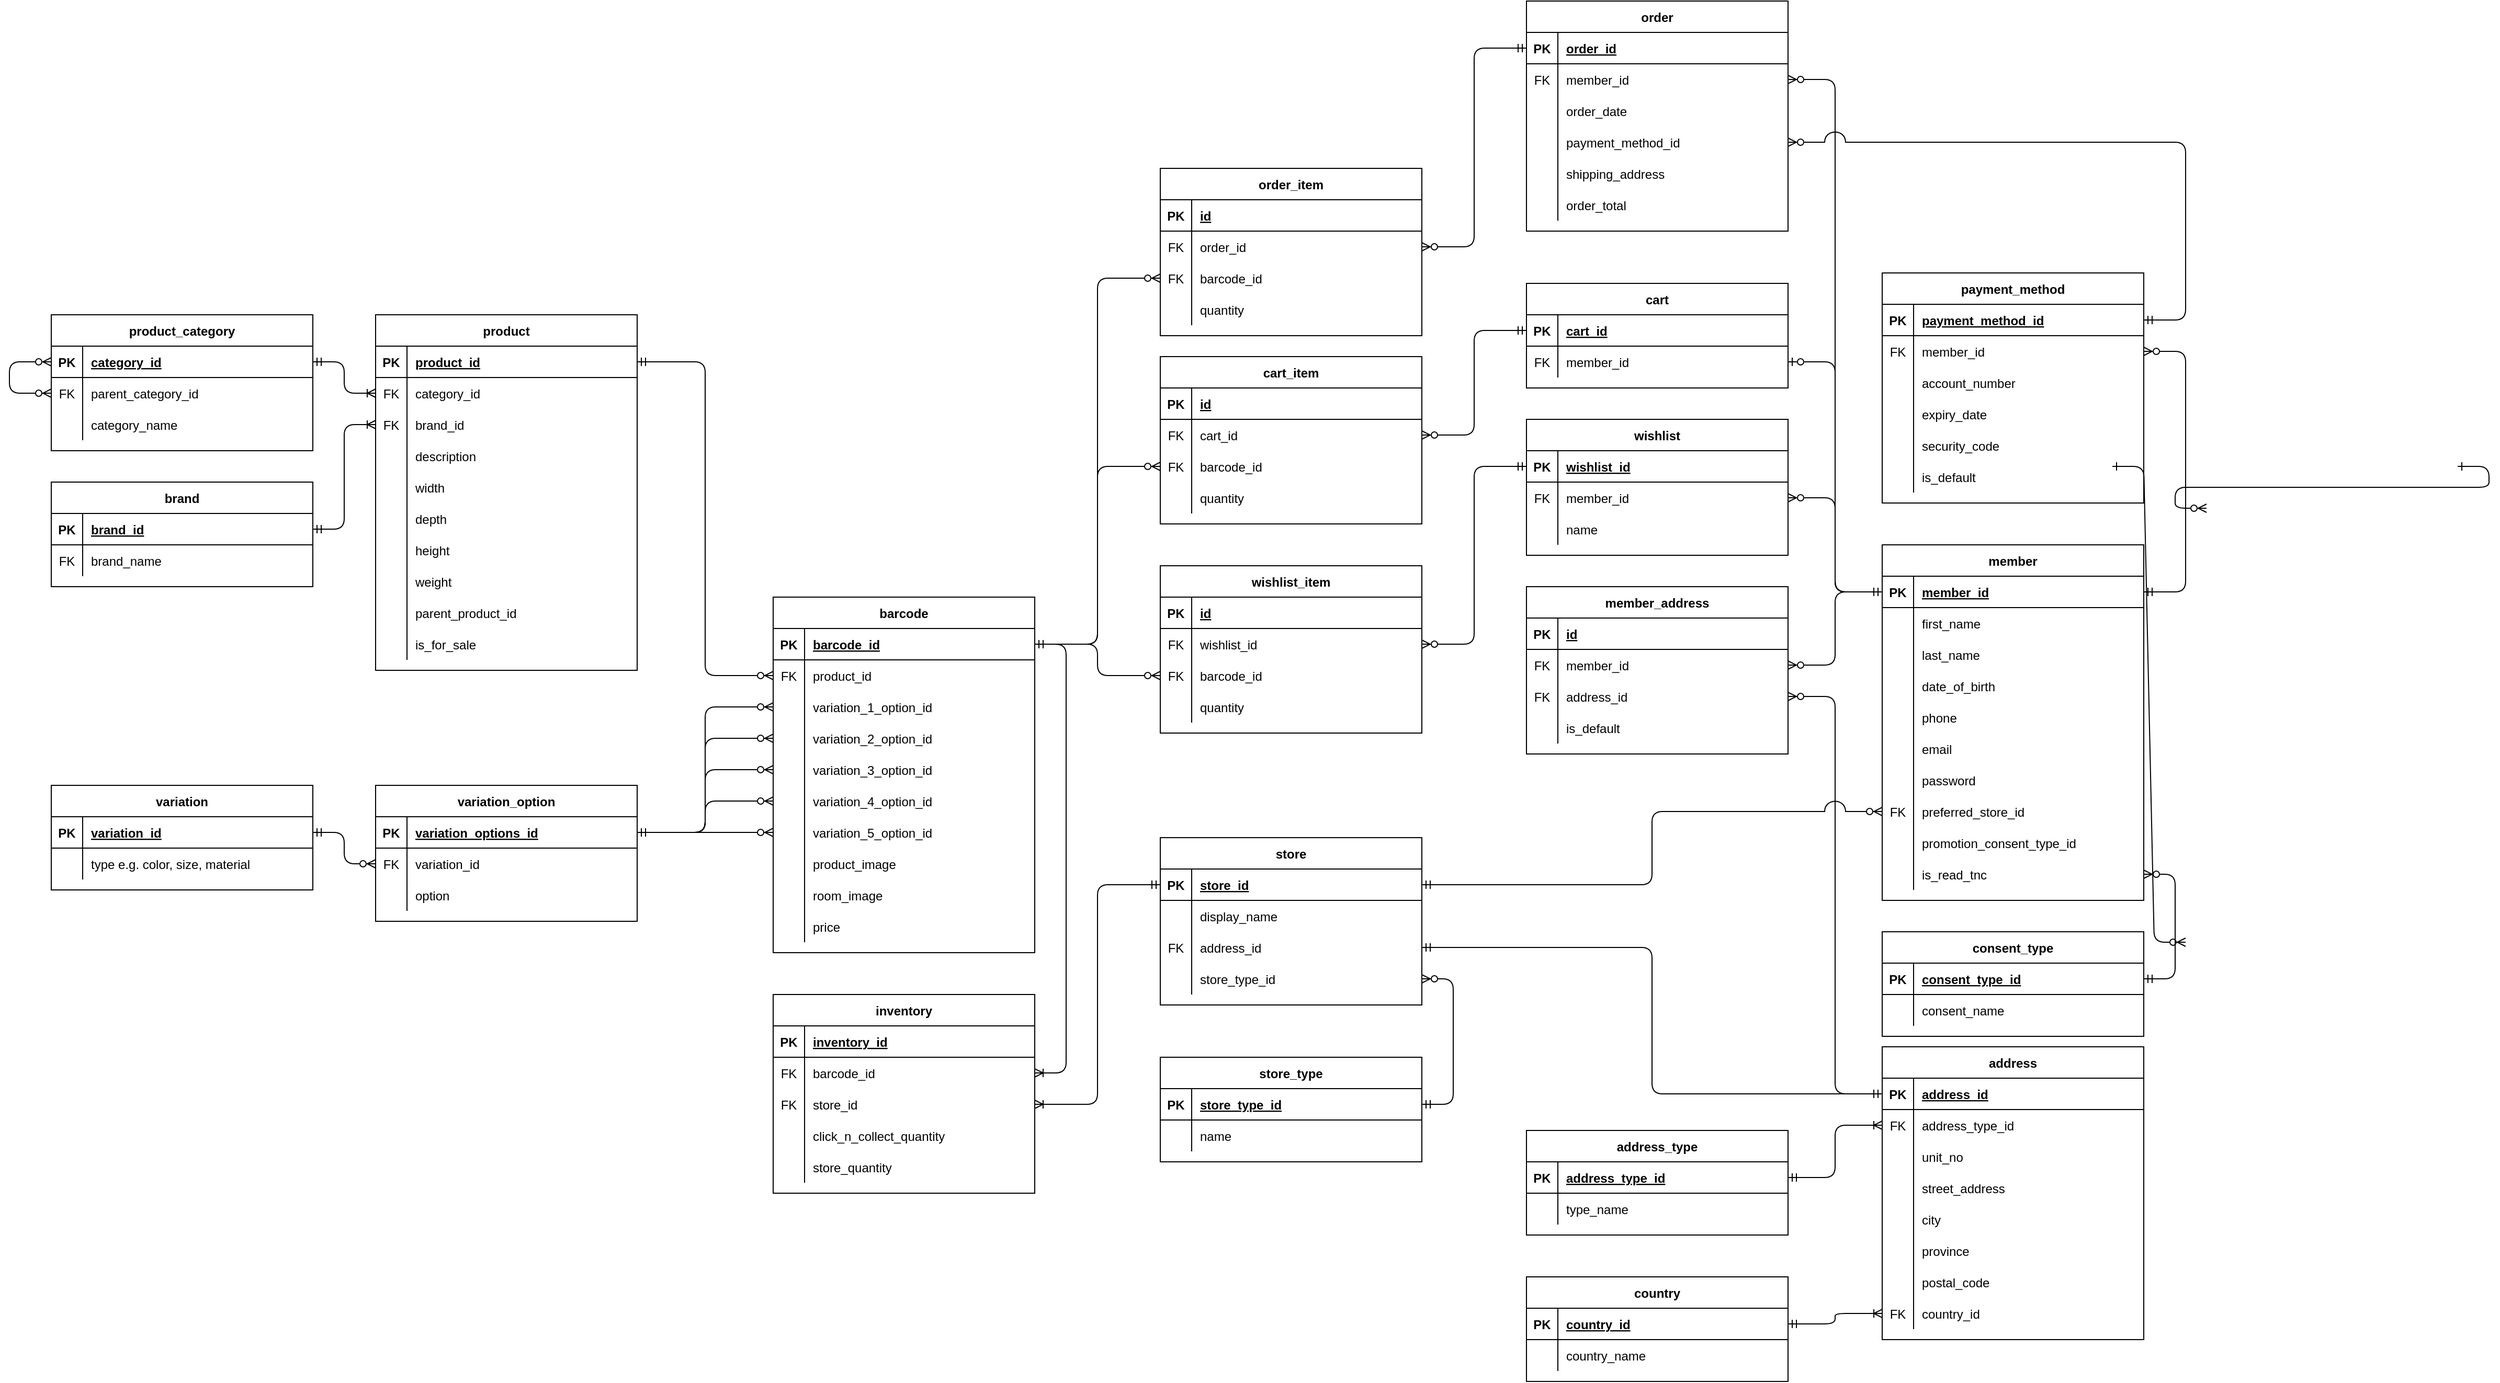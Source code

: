 <mxfile version="21.6.8" type="device">
  <diagram id="R2lEEEUBdFMjLlhIrx00" name="Page-1">
    <mxGraphModel dx="4142" dy="2746" grid="1" gridSize="10" guides="1" tooltips="1" connect="1" arrows="1" fold="1" page="1" pageScale="1" pageWidth="850" pageHeight="1100" math="0" shadow="0" extFonts="Permanent Marker^https://fonts.googleapis.com/css?family=Permanent+Marker">
      <root>
        <mxCell id="0" />
        <mxCell id="1" parent="0" />
        <mxCell id="C-vyLk0tnHw3VtMMgP7b-1" value="" style="edgeStyle=entityRelationEdgeStyle;endArrow=ERzeroToMany;startArrow=ERone;endFill=1;startFill=0;" parent="1" target="C-vyLk0tnHw3VtMMgP7b-6" edge="1">
          <mxGeometry width="100" height="100" relative="1" as="geometry">
            <mxPoint x="370" y="165" as="sourcePoint" />
            <mxPoint x="440" y="620" as="targetPoint" />
          </mxGeometry>
        </mxCell>
        <mxCell id="C-vyLk0tnHw3VtMMgP7b-12" value="" style="edgeStyle=entityRelationEdgeStyle;endArrow=ERzeroToMany;startArrow=ERone;endFill=1;startFill=0;" parent="1" target="C-vyLk0tnHw3VtMMgP7b-17" edge="1">
          <mxGeometry width="100" height="100" relative="1" as="geometry">
            <mxPoint x="700" y="165" as="sourcePoint" />
            <mxPoint x="460" y="205" as="targetPoint" />
          </mxGeometry>
        </mxCell>
        <mxCell id="MHFZZZpCAnaPUaOt3_6r-23" value="member" style="shape=table;startSize=30;container=1;collapsible=1;childLayout=tableLayout;fixedRows=1;rowLines=0;fontStyle=1;align=center;resizeLast=1;" vertex="1" parent="1">
          <mxGeometry x="150" y="240" width="250" height="340" as="geometry" />
        </mxCell>
        <mxCell id="MHFZZZpCAnaPUaOt3_6r-24" value="" style="shape=partialRectangle;collapsible=0;dropTarget=0;pointerEvents=0;fillColor=none;points=[[0,0.5],[1,0.5]];portConstraint=eastwest;top=0;left=0;right=0;bottom=1;" vertex="1" parent="MHFZZZpCAnaPUaOt3_6r-23">
          <mxGeometry y="30" width="250" height="30" as="geometry" />
        </mxCell>
        <mxCell id="MHFZZZpCAnaPUaOt3_6r-25" value="PK" style="shape=partialRectangle;overflow=hidden;connectable=0;fillColor=none;top=0;left=0;bottom=0;right=0;fontStyle=1;" vertex="1" parent="MHFZZZpCAnaPUaOt3_6r-24">
          <mxGeometry width="30" height="30" as="geometry">
            <mxRectangle width="30" height="30" as="alternateBounds" />
          </mxGeometry>
        </mxCell>
        <mxCell id="MHFZZZpCAnaPUaOt3_6r-26" value="member_id" style="shape=partialRectangle;overflow=hidden;connectable=0;fillColor=none;top=0;left=0;bottom=0;right=0;align=left;spacingLeft=6;fontStyle=5;" vertex="1" parent="MHFZZZpCAnaPUaOt3_6r-24">
          <mxGeometry x="30" width="220" height="30" as="geometry">
            <mxRectangle width="220" height="30" as="alternateBounds" />
          </mxGeometry>
        </mxCell>
        <mxCell id="MHFZZZpCAnaPUaOt3_6r-27" value="" style="shape=partialRectangle;collapsible=0;dropTarget=0;pointerEvents=0;fillColor=none;points=[[0,0.5],[1,0.5]];portConstraint=eastwest;top=0;left=0;right=0;bottom=0;" vertex="1" parent="MHFZZZpCAnaPUaOt3_6r-23">
          <mxGeometry y="60" width="250" height="30" as="geometry" />
        </mxCell>
        <mxCell id="MHFZZZpCAnaPUaOt3_6r-28" value="" style="shape=partialRectangle;overflow=hidden;connectable=0;fillColor=none;top=0;left=0;bottom=0;right=0;" vertex="1" parent="MHFZZZpCAnaPUaOt3_6r-27">
          <mxGeometry width="30" height="30" as="geometry">
            <mxRectangle width="30" height="30" as="alternateBounds" />
          </mxGeometry>
        </mxCell>
        <mxCell id="MHFZZZpCAnaPUaOt3_6r-29" value="first_name" style="shape=partialRectangle;overflow=hidden;connectable=0;fillColor=none;top=0;left=0;bottom=0;right=0;align=left;spacingLeft=6;" vertex="1" parent="MHFZZZpCAnaPUaOt3_6r-27">
          <mxGeometry x="30" width="220" height="30" as="geometry">
            <mxRectangle width="220" height="30" as="alternateBounds" />
          </mxGeometry>
        </mxCell>
        <mxCell id="MHFZZZpCAnaPUaOt3_6r-30" style="shape=partialRectangle;collapsible=0;dropTarget=0;pointerEvents=0;fillColor=none;points=[[0,0.5],[1,0.5]];portConstraint=eastwest;top=0;left=0;right=0;bottom=0;" vertex="1" parent="MHFZZZpCAnaPUaOt3_6r-23">
          <mxGeometry y="90" width="250" height="30" as="geometry" />
        </mxCell>
        <mxCell id="MHFZZZpCAnaPUaOt3_6r-31" style="shape=partialRectangle;overflow=hidden;connectable=0;fillColor=none;top=0;left=0;bottom=0;right=0;" vertex="1" parent="MHFZZZpCAnaPUaOt3_6r-30">
          <mxGeometry width="30" height="30" as="geometry">
            <mxRectangle width="30" height="30" as="alternateBounds" />
          </mxGeometry>
        </mxCell>
        <mxCell id="MHFZZZpCAnaPUaOt3_6r-32" value="last_name" style="shape=partialRectangle;overflow=hidden;connectable=0;fillColor=none;top=0;left=0;bottom=0;right=0;align=left;spacingLeft=6;" vertex="1" parent="MHFZZZpCAnaPUaOt3_6r-30">
          <mxGeometry x="30" width="220" height="30" as="geometry">
            <mxRectangle width="220" height="30" as="alternateBounds" />
          </mxGeometry>
        </mxCell>
        <mxCell id="MHFZZZpCAnaPUaOt3_6r-33" style="shape=partialRectangle;collapsible=0;dropTarget=0;pointerEvents=0;fillColor=none;points=[[0,0.5],[1,0.5]];portConstraint=eastwest;top=0;left=0;right=0;bottom=0;" vertex="1" parent="MHFZZZpCAnaPUaOt3_6r-23">
          <mxGeometry y="120" width="250" height="30" as="geometry" />
        </mxCell>
        <mxCell id="MHFZZZpCAnaPUaOt3_6r-34" style="shape=partialRectangle;overflow=hidden;connectable=0;fillColor=none;top=0;left=0;bottom=0;right=0;" vertex="1" parent="MHFZZZpCAnaPUaOt3_6r-33">
          <mxGeometry width="30" height="30" as="geometry">
            <mxRectangle width="30" height="30" as="alternateBounds" />
          </mxGeometry>
        </mxCell>
        <mxCell id="MHFZZZpCAnaPUaOt3_6r-35" value="date_of_birth" style="shape=partialRectangle;overflow=hidden;connectable=0;fillColor=none;top=0;left=0;bottom=0;right=0;align=left;spacingLeft=6;" vertex="1" parent="MHFZZZpCAnaPUaOt3_6r-33">
          <mxGeometry x="30" width="220" height="30" as="geometry">
            <mxRectangle width="220" height="30" as="alternateBounds" />
          </mxGeometry>
        </mxCell>
        <mxCell id="MHFZZZpCAnaPUaOt3_6r-178" style="shape=partialRectangle;collapsible=0;dropTarget=0;pointerEvents=0;fillColor=none;points=[[0,0.5],[1,0.5]];portConstraint=eastwest;top=0;left=0;right=0;bottom=0;" vertex="1" parent="MHFZZZpCAnaPUaOt3_6r-23">
          <mxGeometry y="150" width="250" height="30" as="geometry" />
        </mxCell>
        <mxCell id="MHFZZZpCAnaPUaOt3_6r-179" style="shape=partialRectangle;overflow=hidden;connectable=0;fillColor=none;top=0;left=0;bottom=0;right=0;" vertex="1" parent="MHFZZZpCAnaPUaOt3_6r-178">
          <mxGeometry width="30" height="30" as="geometry">
            <mxRectangle width="30" height="30" as="alternateBounds" />
          </mxGeometry>
        </mxCell>
        <mxCell id="MHFZZZpCAnaPUaOt3_6r-180" value="phone" style="shape=partialRectangle;overflow=hidden;connectable=0;fillColor=none;top=0;left=0;bottom=0;right=0;align=left;spacingLeft=6;" vertex="1" parent="MHFZZZpCAnaPUaOt3_6r-178">
          <mxGeometry x="30" width="220" height="30" as="geometry">
            <mxRectangle width="220" height="30" as="alternateBounds" />
          </mxGeometry>
        </mxCell>
        <mxCell id="MHFZZZpCAnaPUaOt3_6r-181" style="shape=partialRectangle;collapsible=0;dropTarget=0;pointerEvents=0;fillColor=none;points=[[0,0.5],[1,0.5]];portConstraint=eastwest;top=0;left=0;right=0;bottom=0;" vertex="1" parent="MHFZZZpCAnaPUaOt3_6r-23">
          <mxGeometry y="180" width="250" height="30" as="geometry" />
        </mxCell>
        <mxCell id="MHFZZZpCAnaPUaOt3_6r-182" style="shape=partialRectangle;overflow=hidden;connectable=0;fillColor=none;top=0;left=0;bottom=0;right=0;" vertex="1" parent="MHFZZZpCAnaPUaOt3_6r-181">
          <mxGeometry width="30" height="30" as="geometry">
            <mxRectangle width="30" height="30" as="alternateBounds" />
          </mxGeometry>
        </mxCell>
        <mxCell id="MHFZZZpCAnaPUaOt3_6r-183" value="email" style="shape=partialRectangle;overflow=hidden;connectable=0;fillColor=none;top=0;left=0;bottom=0;right=0;align=left;spacingLeft=6;" vertex="1" parent="MHFZZZpCAnaPUaOt3_6r-181">
          <mxGeometry x="30" width="220" height="30" as="geometry">
            <mxRectangle width="220" height="30" as="alternateBounds" />
          </mxGeometry>
        </mxCell>
        <mxCell id="MHFZZZpCAnaPUaOt3_6r-161" style="shape=partialRectangle;collapsible=0;dropTarget=0;pointerEvents=0;fillColor=none;points=[[0,0.5],[1,0.5]];portConstraint=eastwest;top=0;left=0;right=0;bottom=0;" vertex="1" parent="MHFZZZpCAnaPUaOt3_6r-23">
          <mxGeometry y="210" width="250" height="30" as="geometry" />
        </mxCell>
        <mxCell id="MHFZZZpCAnaPUaOt3_6r-162" style="shape=partialRectangle;overflow=hidden;connectable=0;fillColor=none;top=0;left=0;bottom=0;right=0;" vertex="1" parent="MHFZZZpCAnaPUaOt3_6r-161">
          <mxGeometry width="30" height="30" as="geometry">
            <mxRectangle width="30" height="30" as="alternateBounds" />
          </mxGeometry>
        </mxCell>
        <mxCell id="MHFZZZpCAnaPUaOt3_6r-163" value="password" style="shape=partialRectangle;overflow=hidden;connectable=0;fillColor=none;top=0;left=0;bottom=0;right=0;align=left;spacingLeft=6;" vertex="1" parent="MHFZZZpCAnaPUaOt3_6r-161">
          <mxGeometry x="30" width="220" height="30" as="geometry">
            <mxRectangle width="220" height="30" as="alternateBounds" />
          </mxGeometry>
        </mxCell>
        <mxCell id="MHFZZZpCAnaPUaOt3_6r-36" style="shape=partialRectangle;collapsible=0;dropTarget=0;pointerEvents=0;fillColor=none;points=[[0,0.5],[1,0.5]];portConstraint=eastwest;top=0;left=0;right=0;bottom=0;" vertex="1" parent="MHFZZZpCAnaPUaOt3_6r-23">
          <mxGeometry y="240" width="250" height="30" as="geometry" />
        </mxCell>
        <mxCell id="MHFZZZpCAnaPUaOt3_6r-37" value="FK" style="shape=partialRectangle;overflow=hidden;connectable=0;fillColor=none;top=0;left=0;bottom=0;right=0;" vertex="1" parent="MHFZZZpCAnaPUaOt3_6r-36">
          <mxGeometry width="30" height="30" as="geometry">
            <mxRectangle width="30" height="30" as="alternateBounds" />
          </mxGeometry>
        </mxCell>
        <mxCell id="MHFZZZpCAnaPUaOt3_6r-38" value="preferred_store_id" style="shape=partialRectangle;overflow=hidden;connectable=0;fillColor=none;top=0;left=0;bottom=0;right=0;align=left;spacingLeft=6;" vertex="1" parent="MHFZZZpCAnaPUaOt3_6r-36">
          <mxGeometry x="30" width="220" height="30" as="geometry">
            <mxRectangle width="220" height="30" as="alternateBounds" />
          </mxGeometry>
        </mxCell>
        <mxCell id="MHFZZZpCAnaPUaOt3_6r-164" style="shape=partialRectangle;collapsible=0;dropTarget=0;pointerEvents=0;fillColor=none;points=[[0,0.5],[1,0.5]];portConstraint=eastwest;top=0;left=0;right=0;bottom=0;" vertex="1" parent="MHFZZZpCAnaPUaOt3_6r-23">
          <mxGeometry y="270" width="250" height="30" as="geometry" />
        </mxCell>
        <mxCell id="MHFZZZpCAnaPUaOt3_6r-165" style="shape=partialRectangle;overflow=hidden;connectable=0;fillColor=none;top=0;left=0;bottom=0;right=0;" vertex="1" parent="MHFZZZpCAnaPUaOt3_6r-164">
          <mxGeometry width="30" height="30" as="geometry">
            <mxRectangle width="30" height="30" as="alternateBounds" />
          </mxGeometry>
        </mxCell>
        <mxCell id="MHFZZZpCAnaPUaOt3_6r-166" value="promotion_consent_type_id" style="shape=partialRectangle;overflow=hidden;connectable=0;fillColor=none;top=0;left=0;bottom=0;right=0;align=left;spacingLeft=6;" vertex="1" parent="MHFZZZpCAnaPUaOt3_6r-164">
          <mxGeometry x="30" width="220" height="30" as="geometry">
            <mxRectangle width="220" height="30" as="alternateBounds" />
          </mxGeometry>
        </mxCell>
        <mxCell id="MHFZZZpCAnaPUaOt3_6r-174" style="shape=partialRectangle;collapsible=0;dropTarget=0;pointerEvents=0;fillColor=none;points=[[0,0.5],[1,0.5]];portConstraint=eastwest;top=0;left=0;right=0;bottom=0;" vertex="1" parent="MHFZZZpCAnaPUaOt3_6r-23">
          <mxGeometry y="300" width="250" height="30" as="geometry" />
        </mxCell>
        <mxCell id="MHFZZZpCAnaPUaOt3_6r-175" style="shape=partialRectangle;overflow=hidden;connectable=0;fillColor=none;top=0;left=0;bottom=0;right=0;" vertex="1" parent="MHFZZZpCAnaPUaOt3_6r-174">
          <mxGeometry width="30" height="30" as="geometry">
            <mxRectangle width="30" height="30" as="alternateBounds" />
          </mxGeometry>
        </mxCell>
        <mxCell id="MHFZZZpCAnaPUaOt3_6r-176" value="is_read_tnc" style="shape=partialRectangle;overflow=hidden;connectable=0;fillColor=none;top=0;left=0;bottom=0;right=0;align=left;spacingLeft=6;" vertex="1" parent="MHFZZZpCAnaPUaOt3_6r-174">
          <mxGeometry x="30" width="220" height="30" as="geometry">
            <mxRectangle width="220" height="30" as="alternateBounds" />
          </mxGeometry>
        </mxCell>
        <mxCell id="MHFZZZpCAnaPUaOt3_6r-39" value="address" style="shape=table;startSize=30;container=1;collapsible=1;childLayout=tableLayout;fixedRows=1;rowLines=0;fontStyle=1;align=center;resizeLast=1;" vertex="1" parent="1">
          <mxGeometry x="150" y="720" width="250" height="280" as="geometry" />
        </mxCell>
        <mxCell id="MHFZZZpCAnaPUaOt3_6r-40" value="" style="shape=partialRectangle;collapsible=0;dropTarget=0;pointerEvents=0;fillColor=none;points=[[0,0.5],[1,0.5]];portConstraint=eastwest;top=0;left=0;right=0;bottom=1;" vertex="1" parent="MHFZZZpCAnaPUaOt3_6r-39">
          <mxGeometry y="30" width="250" height="30" as="geometry" />
        </mxCell>
        <mxCell id="MHFZZZpCAnaPUaOt3_6r-41" value="PK" style="shape=partialRectangle;overflow=hidden;connectable=0;fillColor=none;top=0;left=0;bottom=0;right=0;fontStyle=1;" vertex="1" parent="MHFZZZpCAnaPUaOt3_6r-40">
          <mxGeometry width="30" height="30" as="geometry">
            <mxRectangle width="30" height="30" as="alternateBounds" />
          </mxGeometry>
        </mxCell>
        <mxCell id="MHFZZZpCAnaPUaOt3_6r-42" value="address_id" style="shape=partialRectangle;overflow=hidden;connectable=0;fillColor=none;top=0;left=0;bottom=0;right=0;align=left;spacingLeft=6;fontStyle=5;" vertex="1" parent="MHFZZZpCAnaPUaOt3_6r-40">
          <mxGeometry x="30" width="220" height="30" as="geometry">
            <mxRectangle width="220" height="30" as="alternateBounds" />
          </mxGeometry>
        </mxCell>
        <mxCell id="MHFZZZpCAnaPUaOt3_6r-46" value="" style="shape=partialRectangle;collapsible=0;dropTarget=0;pointerEvents=0;fillColor=none;points=[[0,0.5],[1,0.5]];portConstraint=eastwest;top=0;left=0;right=0;bottom=0;" vertex="1" parent="MHFZZZpCAnaPUaOt3_6r-39">
          <mxGeometry y="60" width="250" height="30" as="geometry" />
        </mxCell>
        <mxCell id="MHFZZZpCAnaPUaOt3_6r-47" value="FK" style="shape=partialRectangle;overflow=hidden;connectable=0;fillColor=none;top=0;left=0;bottom=0;right=0;" vertex="1" parent="MHFZZZpCAnaPUaOt3_6r-46">
          <mxGeometry width="30" height="30" as="geometry">
            <mxRectangle width="30" height="30" as="alternateBounds" />
          </mxGeometry>
        </mxCell>
        <mxCell id="MHFZZZpCAnaPUaOt3_6r-48" value="address_type_id" style="shape=partialRectangle;overflow=hidden;connectable=0;fillColor=none;top=0;left=0;bottom=0;right=0;align=left;spacingLeft=6;" vertex="1" parent="MHFZZZpCAnaPUaOt3_6r-46">
          <mxGeometry x="30" width="220" height="30" as="geometry">
            <mxRectangle width="220" height="30" as="alternateBounds" />
          </mxGeometry>
        </mxCell>
        <mxCell id="MHFZZZpCAnaPUaOt3_6r-77" style="shape=partialRectangle;collapsible=0;dropTarget=0;pointerEvents=0;fillColor=none;points=[[0,0.5],[1,0.5]];portConstraint=eastwest;top=0;left=0;right=0;bottom=0;" vertex="1" parent="MHFZZZpCAnaPUaOt3_6r-39">
          <mxGeometry y="90" width="250" height="30" as="geometry" />
        </mxCell>
        <mxCell id="MHFZZZpCAnaPUaOt3_6r-78" style="shape=partialRectangle;overflow=hidden;connectable=0;fillColor=none;top=0;left=0;bottom=0;right=0;" vertex="1" parent="MHFZZZpCAnaPUaOt3_6r-77">
          <mxGeometry width="30" height="30" as="geometry">
            <mxRectangle width="30" height="30" as="alternateBounds" />
          </mxGeometry>
        </mxCell>
        <mxCell id="MHFZZZpCAnaPUaOt3_6r-79" value="unit_no" style="shape=partialRectangle;overflow=hidden;connectable=0;fillColor=none;top=0;left=0;bottom=0;right=0;align=left;spacingLeft=6;" vertex="1" parent="MHFZZZpCAnaPUaOt3_6r-77">
          <mxGeometry x="30" width="220" height="30" as="geometry">
            <mxRectangle width="220" height="30" as="alternateBounds" />
          </mxGeometry>
        </mxCell>
        <mxCell id="MHFZZZpCAnaPUaOt3_6r-49" style="shape=partialRectangle;collapsible=0;dropTarget=0;pointerEvents=0;fillColor=none;points=[[0,0.5],[1,0.5]];portConstraint=eastwest;top=0;left=0;right=0;bottom=0;" vertex="1" parent="MHFZZZpCAnaPUaOt3_6r-39">
          <mxGeometry y="120" width="250" height="30" as="geometry" />
        </mxCell>
        <mxCell id="MHFZZZpCAnaPUaOt3_6r-50" style="shape=partialRectangle;overflow=hidden;connectable=0;fillColor=none;top=0;left=0;bottom=0;right=0;" vertex="1" parent="MHFZZZpCAnaPUaOt3_6r-49">
          <mxGeometry width="30" height="30" as="geometry">
            <mxRectangle width="30" height="30" as="alternateBounds" />
          </mxGeometry>
        </mxCell>
        <mxCell id="MHFZZZpCAnaPUaOt3_6r-51" value="street_address" style="shape=partialRectangle;overflow=hidden;connectable=0;fillColor=none;top=0;left=0;bottom=0;right=0;align=left;spacingLeft=6;" vertex="1" parent="MHFZZZpCAnaPUaOt3_6r-49">
          <mxGeometry x="30" width="220" height="30" as="geometry">
            <mxRectangle width="220" height="30" as="alternateBounds" />
          </mxGeometry>
        </mxCell>
        <mxCell id="MHFZZZpCAnaPUaOt3_6r-52" style="shape=partialRectangle;collapsible=0;dropTarget=0;pointerEvents=0;fillColor=none;points=[[0,0.5],[1,0.5]];portConstraint=eastwest;top=0;left=0;right=0;bottom=0;" vertex="1" parent="MHFZZZpCAnaPUaOt3_6r-39">
          <mxGeometry y="150" width="250" height="30" as="geometry" />
        </mxCell>
        <mxCell id="MHFZZZpCAnaPUaOt3_6r-53" style="shape=partialRectangle;overflow=hidden;connectable=0;fillColor=none;top=0;left=0;bottom=0;right=0;" vertex="1" parent="MHFZZZpCAnaPUaOt3_6r-52">
          <mxGeometry width="30" height="30" as="geometry">
            <mxRectangle width="30" height="30" as="alternateBounds" />
          </mxGeometry>
        </mxCell>
        <mxCell id="MHFZZZpCAnaPUaOt3_6r-54" value="city" style="shape=partialRectangle;overflow=hidden;connectable=0;fillColor=none;top=0;left=0;bottom=0;right=0;align=left;spacingLeft=6;" vertex="1" parent="MHFZZZpCAnaPUaOt3_6r-52">
          <mxGeometry x="30" width="220" height="30" as="geometry">
            <mxRectangle width="220" height="30" as="alternateBounds" />
          </mxGeometry>
        </mxCell>
        <mxCell id="MHFZZZpCAnaPUaOt3_6r-55" style="shape=partialRectangle;collapsible=0;dropTarget=0;pointerEvents=0;fillColor=none;points=[[0,0.5],[1,0.5]];portConstraint=eastwest;top=0;left=0;right=0;bottom=0;" vertex="1" parent="MHFZZZpCAnaPUaOt3_6r-39">
          <mxGeometry y="180" width="250" height="30" as="geometry" />
        </mxCell>
        <mxCell id="MHFZZZpCAnaPUaOt3_6r-56" style="shape=partialRectangle;overflow=hidden;connectable=0;fillColor=none;top=0;left=0;bottom=0;right=0;" vertex="1" parent="MHFZZZpCAnaPUaOt3_6r-55">
          <mxGeometry width="30" height="30" as="geometry">
            <mxRectangle width="30" height="30" as="alternateBounds" />
          </mxGeometry>
        </mxCell>
        <mxCell id="MHFZZZpCAnaPUaOt3_6r-57" value="province" style="shape=partialRectangle;overflow=hidden;connectable=0;fillColor=none;top=0;left=0;bottom=0;right=0;align=left;spacingLeft=6;" vertex="1" parent="MHFZZZpCAnaPUaOt3_6r-55">
          <mxGeometry x="30" width="220" height="30" as="geometry">
            <mxRectangle width="220" height="30" as="alternateBounds" />
          </mxGeometry>
        </mxCell>
        <mxCell id="MHFZZZpCAnaPUaOt3_6r-58" style="shape=partialRectangle;collapsible=0;dropTarget=0;pointerEvents=0;fillColor=none;points=[[0,0.5],[1,0.5]];portConstraint=eastwest;top=0;left=0;right=0;bottom=0;" vertex="1" parent="MHFZZZpCAnaPUaOt3_6r-39">
          <mxGeometry y="210" width="250" height="30" as="geometry" />
        </mxCell>
        <mxCell id="MHFZZZpCAnaPUaOt3_6r-59" style="shape=partialRectangle;overflow=hidden;connectable=0;fillColor=none;top=0;left=0;bottom=0;right=0;" vertex="1" parent="MHFZZZpCAnaPUaOt3_6r-58">
          <mxGeometry width="30" height="30" as="geometry">
            <mxRectangle width="30" height="30" as="alternateBounds" />
          </mxGeometry>
        </mxCell>
        <mxCell id="MHFZZZpCAnaPUaOt3_6r-60" value="postal_code" style="shape=partialRectangle;overflow=hidden;connectable=0;fillColor=none;top=0;left=0;bottom=0;right=0;align=left;spacingLeft=6;" vertex="1" parent="MHFZZZpCAnaPUaOt3_6r-58">
          <mxGeometry x="30" width="220" height="30" as="geometry">
            <mxRectangle width="220" height="30" as="alternateBounds" />
          </mxGeometry>
        </mxCell>
        <mxCell id="MHFZZZpCAnaPUaOt3_6r-114" style="shape=partialRectangle;collapsible=0;dropTarget=0;pointerEvents=0;fillColor=none;points=[[0,0.5],[1,0.5]];portConstraint=eastwest;top=0;left=0;right=0;bottom=0;" vertex="1" parent="MHFZZZpCAnaPUaOt3_6r-39">
          <mxGeometry y="240" width="250" height="30" as="geometry" />
        </mxCell>
        <mxCell id="MHFZZZpCAnaPUaOt3_6r-115" value="FK" style="shape=partialRectangle;overflow=hidden;connectable=0;fillColor=none;top=0;left=0;bottom=0;right=0;" vertex="1" parent="MHFZZZpCAnaPUaOt3_6r-114">
          <mxGeometry width="30" height="30" as="geometry">
            <mxRectangle width="30" height="30" as="alternateBounds" />
          </mxGeometry>
        </mxCell>
        <mxCell id="MHFZZZpCAnaPUaOt3_6r-116" value="country_id" style="shape=partialRectangle;overflow=hidden;connectable=0;fillColor=none;top=0;left=0;bottom=0;right=0;align=left;spacingLeft=6;" vertex="1" parent="MHFZZZpCAnaPUaOt3_6r-114">
          <mxGeometry x="30" width="220" height="30" as="geometry">
            <mxRectangle width="220" height="30" as="alternateBounds" />
          </mxGeometry>
        </mxCell>
        <mxCell id="MHFZZZpCAnaPUaOt3_6r-61" value="member_address" style="shape=table;startSize=30;container=1;collapsible=1;childLayout=tableLayout;fixedRows=1;rowLines=0;fontStyle=1;align=center;resizeLast=1;" vertex="1" parent="1">
          <mxGeometry x="-190" y="280" width="250" height="160" as="geometry" />
        </mxCell>
        <mxCell id="MHFZZZpCAnaPUaOt3_6r-99" style="shape=partialRectangle;collapsible=0;dropTarget=0;pointerEvents=0;fillColor=none;points=[[0,0.5],[1,0.5]];portConstraint=eastwest;top=0;left=0;right=0;bottom=1;" vertex="1" parent="MHFZZZpCAnaPUaOt3_6r-61">
          <mxGeometry y="30" width="250" height="30" as="geometry" />
        </mxCell>
        <mxCell id="MHFZZZpCAnaPUaOt3_6r-100" value="PK" style="shape=partialRectangle;overflow=hidden;connectable=0;fillColor=none;top=0;left=0;bottom=0;right=0;fontStyle=1;" vertex="1" parent="MHFZZZpCAnaPUaOt3_6r-99">
          <mxGeometry width="30" height="30" as="geometry">
            <mxRectangle width="30" height="30" as="alternateBounds" />
          </mxGeometry>
        </mxCell>
        <mxCell id="MHFZZZpCAnaPUaOt3_6r-101" value="id" style="shape=partialRectangle;overflow=hidden;connectable=0;fillColor=none;top=0;left=0;bottom=0;right=0;align=left;spacingLeft=6;fontStyle=5;" vertex="1" parent="MHFZZZpCAnaPUaOt3_6r-99">
          <mxGeometry x="30" width="220" height="30" as="geometry">
            <mxRectangle width="220" height="30" as="alternateBounds" />
          </mxGeometry>
        </mxCell>
        <mxCell id="MHFZZZpCAnaPUaOt3_6r-701" style="shape=partialRectangle;collapsible=0;dropTarget=0;pointerEvents=0;fillColor=none;points=[[0,0.5],[1,0.5]];portConstraint=eastwest;top=0;left=0;right=0;bottom=0;" vertex="1" parent="MHFZZZpCAnaPUaOt3_6r-61">
          <mxGeometry y="60" width="250" height="30" as="geometry" />
        </mxCell>
        <mxCell id="MHFZZZpCAnaPUaOt3_6r-702" value="FK" style="shape=partialRectangle;overflow=hidden;connectable=0;fillColor=none;top=0;left=0;bottom=0;right=0;" vertex="1" parent="MHFZZZpCAnaPUaOt3_6r-701">
          <mxGeometry width="30" height="30" as="geometry">
            <mxRectangle width="30" height="30" as="alternateBounds" />
          </mxGeometry>
        </mxCell>
        <mxCell id="MHFZZZpCAnaPUaOt3_6r-703" value="member_id" style="shape=partialRectangle;overflow=hidden;connectable=0;fillColor=none;top=0;left=0;bottom=0;right=0;align=left;spacingLeft=6;" vertex="1" parent="MHFZZZpCAnaPUaOt3_6r-701">
          <mxGeometry x="30" width="220" height="30" as="geometry">
            <mxRectangle width="220" height="30" as="alternateBounds" />
          </mxGeometry>
        </mxCell>
        <mxCell id="MHFZZZpCAnaPUaOt3_6r-704" style="shape=partialRectangle;collapsible=0;dropTarget=0;pointerEvents=0;fillColor=none;points=[[0,0.5],[1,0.5]];portConstraint=eastwest;top=0;left=0;right=0;bottom=0;" vertex="1" parent="MHFZZZpCAnaPUaOt3_6r-61">
          <mxGeometry y="90" width="250" height="30" as="geometry" />
        </mxCell>
        <mxCell id="MHFZZZpCAnaPUaOt3_6r-705" value="FK" style="shape=partialRectangle;overflow=hidden;connectable=0;fillColor=none;top=0;left=0;bottom=0;right=0;" vertex="1" parent="MHFZZZpCAnaPUaOt3_6r-704">
          <mxGeometry width="30" height="30" as="geometry">
            <mxRectangle width="30" height="30" as="alternateBounds" />
          </mxGeometry>
        </mxCell>
        <mxCell id="MHFZZZpCAnaPUaOt3_6r-706" value="address_id" style="shape=partialRectangle;overflow=hidden;connectable=0;fillColor=none;top=0;left=0;bottom=0;right=0;align=left;spacingLeft=6;" vertex="1" parent="MHFZZZpCAnaPUaOt3_6r-704">
          <mxGeometry x="30" width="220" height="30" as="geometry">
            <mxRectangle width="220" height="30" as="alternateBounds" />
          </mxGeometry>
        </mxCell>
        <mxCell id="MHFZZZpCAnaPUaOt3_6r-68" style="shape=partialRectangle;collapsible=0;dropTarget=0;pointerEvents=0;fillColor=none;points=[[0,0.5],[1,0.5]];portConstraint=eastwest;top=0;left=0;right=0;bottom=0;" vertex="1" parent="MHFZZZpCAnaPUaOt3_6r-61">
          <mxGeometry y="120" width="250" height="30" as="geometry" />
        </mxCell>
        <mxCell id="MHFZZZpCAnaPUaOt3_6r-69" style="shape=partialRectangle;overflow=hidden;connectable=0;fillColor=none;top=0;left=0;bottom=0;right=0;" vertex="1" parent="MHFZZZpCAnaPUaOt3_6r-68">
          <mxGeometry width="30" height="30" as="geometry">
            <mxRectangle width="30" height="30" as="alternateBounds" />
          </mxGeometry>
        </mxCell>
        <mxCell id="MHFZZZpCAnaPUaOt3_6r-70" value="is_default" style="shape=partialRectangle;overflow=hidden;connectable=0;fillColor=none;top=0;left=0;bottom=0;right=0;align=left;spacingLeft=6;" vertex="1" parent="MHFZZZpCAnaPUaOt3_6r-68">
          <mxGeometry x="30" width="220" height="30" as="geometry">
            <mxRectangle width="220" height="30" as="alternateBounds" />
          </mxGeometry>
        </mxCell>
        <mxCell id="MHFZZZpCAnaPUaOt3_6r-80" value="address_type" style="shape=table;startSize=30;container=1;collapsible=1;childLayout=tableLayout;fixedRows=1;rowLines=0;fontStyle=1;align=center;resizeLast=1;" vertex="1" parent="1">
          <mxGeometry x="-190" y="800" width="250" height="100" as="geometry" />
        </mxCell>
        <mxCell id="MHFZZZpCAnaPUaOt3_6r-81" value="" style="shape=partialRectangle;collapsible=0;dropTarget=0;pointerEvents=0;fillColor=none;points=[[0,0.5],[1,0.5]];portConstraint=eastwest;top=0;left=0;right=0;bottom=1;" vertex="1" parent="MHFZZZpCAnaPUaOt3_6r-80">
          <mxGeometry y="30" width="250" height="30" as="geometry" />
        </mxCell>
        <mxCell id="MHFZZZpCAnaPUaOt3_6r-82" value="PK" style="shape=partialRectangle;overflow=hidden;connectable=0;fillColor=none;top=0;left=0;bottom=0;right=0;fontStyle=1;" vertex="1" parent="MHFZZZpCAnaPUaOt3_6r-81">
          <mxGeometry width="30" height="30" as="geometry">
            <mxRectangle width="30" height="30" as="alternateBounds" />
          </mxGeometry>
        </mxCell>
        <mxCell id="MHFZZZpCAnaPUaOt3_6r-83" value="address_type_id" style="shape=partialRectangle;overflow=hidden;connectable=0;fillColor=none;top=0;left=0;bottom=0;right=0;align=left;spacingLeft=6;fontStyle=5;" vertex="1" parent="MHFZZZpCAnaPUaOt3_6r-81">
          <mxGeometry x="30" width="220" height="30" as="geometry">
            <mxRectangle width="220" height="30" as="alternateBounds" />
          </mxGeometry>
        </mxCell>
        <mxCell id="MHFZZZpCAnaPUaOt3_6r-84" value="" style="shape=partialRectangle;collapsible=0;dropTarget=0;pointerEvents=0;fillColor=none;points=[[0,0.5],[1,0.5]];portConstraint=eastwest;top=0;left=0;right=0;bottom=0;" vertex="1" parent="MHFZZZpCAnaPUaOt3_6r-80">
          <mxGeometry y="60" width="250" height="30" as="geometry" />
        </mxCell>
        <mxCell id="MHFZZZpCAnaPUaOt3_6r-85" value="" style="shape=partialRectangle;overflow=hidden;connectable=0;fillColor=none;top=0;left=0;bottom=0;right=0;" vertex="1" parent="MHFZZZpCAnaPUaOt3_6r-84">
          <mxGeometry width="30" height="30" as="geometry">
            <mxRectangle width="30" height="30" as="alternateBounds" />
          </mxGeometry>
        </mxCell>
        <mxCell id="MHFZZZpCAnaPUaOt3_6r-86" value="type_name" style="shape=partialRectangle;overflow=hidden;connectable=0;fillColor=none;top=0;left=0;bottom=0;right=0;align=left;spacingLeft=6;" vertex="1" parent="MHFZZZpCAnaPUaOt3_6r-84">
          <mxGeometry x="30" width="220" height="30" as="geometry">
            <mxRectangle width="220" height="30" as="alternateBounds" />
          </mxGeometry>
        </mxCell>
        <mxCell id="MHFZZZpCAnaPUaOt3_6r-98" value="" style="edgeStyle=orthogonalEdgeStyle;fontSize=12;html=1;endArrow=ERoneToMany;startArrow=ERmandOne;rounded=1;" edge="1" parent="1" source="MHFZZZpCAnaPUaOt3_6r-81" target="MHFZZZpCAnaPUaOt3_6r-46">
          <mxGeometry width="100" height="100" relative="1" as="geometry">
            <mxPoint x="-110" y="1130" as="sourcePoint" />
            <mxPoint x="-10" y="1030" as="targetPoint" />
          </mxGeometry>
        </mxCell>
        <mxCell id="MHFZZZpCAnaPUaOt3_6r-105" value="" style="edgeStyle=orthogonalEdgeStyle;fontSize=12;html=1;endArrow=ERzeroToMany;startArrow=ERmandOne;rounded=1;" edge="1" parent="1" source="MHFZZZpCAnaPUaOt3_6r-24" target="MHFZZZpCAnaPUaOt3_6r-701">
          <mxGeometry width="100" height="100" relative="1" as="geometry">
            <mxPoint x="-60" y="570" as="sourcePoint" />
            <mxPoint x="40" y="470" as="targetPoint" />
          </mxGeometry>
        </mxCell>
        <mxCell id="MHFZZZpCAnaPUaOt3_6r-106" value="" style="edgeStyle=orthogonalEdgeStyle;fontSize=12;html=1;endArrow=ERzeroToMany;startArrow=ERmandOne;rounded=1;" edge="1" parent="1" source="MHFZZZpCAnaPUaOt3_6r-40" target="MHFZZZpCAnaPUaOt3_6r-704">
          <mxGeometry width="100" height="100" relative="1" as="geometry">
            <mxPoint x="-10" y="460" as="sourcePoint" />
            <mxPoint x="-70" y="600" as="targetPoint" />
          </mxGeometry>
        </mxCell>
        <mxCell id="MHFZZZpCAnaPUaOt3_6r-107" value="country" style="shape=table;startSize=30;container=1;collapsible=1;childLayout=tableLayout;fixedRows=1;rowLines=0;fontStyle=1;align=center;resizeLast=1;" vertex="1" parent="1">
          <mxGeometry x="-190" y="940" width="250" height="100" as="geometry" />
        </mxCell>
        <mxCell id="MHFZZZpCAnaPUaOt3_6r-108" value="" style="shape=partialRectangle;collapsible=0;dropTarget=0;pointerEvents=0;fillColor=none;points=[[0,0.5],[1,0.5]];portConstraint=eastwest;top=0;left=0;right=0;bottom=1;" vertex="1" parent="MHFZZZpCAnaPUaOt3_6r-107">
          <mxGeometry y="30" width="250" height="30" as="geometry" />
        </mxCell>
        <mxCell id="MHFZZZpCAnaPUaOt3_6r-109" value="PK" style="shape=partialRectangle;overflow=hidden;connectable=0;fillColor=none;top=0;left=0;bottom=0;right=0;fontStyle=1;" vertex="1" parent="MHFZZZpCAnaPUaOt3_6r-108">
          <mxGeometry width="30" height="30" as="geometry">
            <mxRectangle width="30" height="30" as="alternateBounds" />
          </mxGeometry>
        </mxCell>
        <mxCell id="MHFZZZpCAnaPUaOt3_6r-110" value="country_id" style="shape=partialRectangle;overflow=hidden;connectable=0;fillColor=none;top=0;left=0;bottom=0;right=0;align=left;spacingLeft=6;fontStyle=5;" vertex="1" parent="MHFZZZpCAnaPUaOt3_6r-108">
          <mxGeometry x="30" width="220" height="30" as="geometry">
            <mxRectangle width="220" height="30" as="alternateBounds" />
          </mxGeometry>
        </mxCell>
        <mxCell id="MHFZZZpCAnaPUaOt3_6r-111" value="" style="shape=partialRectangle;collapsible=0;dropTarget=0;pointerEvents=0;fillColor=none;points=[[0,0.5],[1,0.5]];portConstraint=eastwest;top=0;left=0;right=0;bottom=0;" vertex="1" parent="MHFZZZpCAnaPUaOt3_6r-107">
          <mxGeometry y="60" width="250" height="30" as="geometry" />
        </mxCell>
        <mxCell id="MHFZZZpCAnaPUaOt3_6r-112" value="" style="shape=partialRectangle;overflow=hidden;connectable=0;fillColor=none;top=0;left=0;bottom=0;right=0;" vertex="1" parent="MHFZZZpCAnaPUaOt3_6r-111">
          <mxGeometry width="30" height="30" as="geometry">
            <mxRectangle width="30" height="30" as="alternateBounds" />
          </mxGeometry>
        </mxCell>
        <mxCell id="MHFZZZpCAnaPUaOt3_6r-113" value="country_name" style="shape=partialRectangle;overflow=hidden;connectable=0;fillColor=none;top=0;left=0;bottom=0;right=0;align=left;spacingLeft=6;" vertex="1" parent="MHFZZZpCAnaPUaOt3_6r-111">
          <mxGeometry x="30" width="220" height="30" as="geometry">
            <mxRectangle width="220" height="30" as="alternateBounds" />
          </mxGeometry>
        </mxCell>
        <mxCell id="MHFZZZpCAnaPUaOt3_6r-117" value="" style="edgeStyle=orthogonalEdgeStyle;fontSize=12;html=1;endArrow=ERoneToMany;startArrow=ERmandOne;rounded=1;" edge="1" parent="1" source="MHFZZZpCAnaPUaOt3_6r-108" target="MHFZZZpCAnaPUaOt3_6r-114">
          <mxGeometry width="100" height="100" relative="1" as="geometry">
            <mxPoint x="120" y="1110" as="sourcePoint" />
            <mxPoint x="220" y="1010" as="targetPoint" />
          </mxGeometry>
        </mxCell>
        <mxCell id="MHFZZZpCAnaPUaOt3_6r-143" value="store" style="shape=table;startSize=30;container=1;collapsible=1;childLayout=tableLayout;fixedRows=1;rowLines=0;fontStyle=1;align=center;resizeLast=1;" vertex="1" parent="1">
          <mxGeometry x="-540" y="520" width="250" height="160" as="geometry" />
        </mxCell>
        <mxCell id="MHFZZZpCAnaPUaOt3_6r-144" value="" style="shape=partialRectangle;collapsible=0;dropTarget=0;pointerEvents=0;fillColor=none;points=[[0,0.5],[1,0.5]];portConstraint=eastwest;top=0;left=0;right=0;bottom=1;" vertex="1" parent="MHFZZZpCAnaPUaOt3_6r-143">
          <mxGeometry y="30" width="250" height="30" as="geometry" />
        </mxCell>
        <mxCell id="MHFZZZpCAnaPUaOt3_6r-145" value="PK" style="shape=partialRectangle;overflow=hidden;connectable=0;fillColor=none;top=0;left=0;bottom=0;right=0;fontStyle=1;" vertex="1" parent="MHFZZZpCAnaPUaOt3_6r-144">
          <mxGeometry width="30" height="30" as="geometry">
            <mxRectangle width="30" height="30" as="alternateBounds" />
          </mxGeometry>
        </mxCell>
        <mxCell id="MHFZZZpCAnaPUaOt3_6r-146" value="store_id" style="shape=partialRectangle;overflow=hidden;connectable=0;fillColor=none;top=0;left=0;bottom=0;right=0;align=left;spacingLeft=6;fontStyle=5;" vertex="1" parent="MHFZZZpCAnaPUaOt3_6r-144">
          <mxGeometry x="30" width="220" height="30" as="geometry">
            <mxRectangle width="220" height="30" as="alternateBounds" />
          </mxGeometry>
        </mxCell>
        <mxCell id="MHFZZZpCAnaPUaOt3_6r-483" style="shape=partialRectangle;collapsible=0;dropTarget=0;pointerEvents=0;fillColor=none;points=[[0,0.5],[1,0.5]];portConstraint=eastwest;top=0;left=0;right=0;bottom=0;" vertex="1" parent="MHFZZZpCAnaPUaOt3_6r-143">
          <mxGeometry y="60" width="250" height="30" as="geometry" />
        </mxCell>
        <mxCell id="MHFZZZpCAnaPUaOt3_6r-484" style="shape=partialRectangle;overflow=hidden;connectable=0;fillColor=none;top=0;left=0;bottom=0;right=0;" vertex="1" parent="MHFZZZpCAnaPUaOt3_6r-483">
          <mxGeometry width="30" height="30" as="geometry">
            <mxRectangle width="30" height="30" as="alternateBounds" />
          </mxGeometry>
        </mxCell>
        <mxCell id="MHFZZZpCAnaPUaOt3_6r-485" value="display_name" style="shape=partialRectangle;overflow=hidden;connectable=0;fillColor=none;top=0;left=0;bottom=0;right=0;align=left;spacingLeft=6;" vertex="1" parent="MHFZZZpCAnaPUaOt3_6r-483">
          <mxGeometry x="30" width="220" height="30" as="geometry">
            <mxRectangle width="220" height="30" as="alternateBounds" />
          </mxGeometry>
        </mxCell>
        <mxCell id="MHFZZZpCAnaPUaOt3_6r-147" value="" style="shape=partialRectangle;collapsible=0;dropTarget=0;pointerEvents=0;fillColor=none;points=[[0,0.5],[1,0.5]];portConstraint=eastwest;top=0;left=0;right=0;bottom=0;" vertex="1" parent="MHFZZZpCAnaPUaOt3_6r-143">
          <mxGeometry y="90" width="250" height="30" as="geometry" />
        </mxCell>
        <mxCell id="MHFZZZpCAnaPUaOt3_6r-148" value="FK" style="shape=partialRectangle;overflow=hidden;connectable=0;fillColor=none;top=0;left=0;bottom=0;right=0;" vertex="1" parent="MHFZZZpCAnaPUaOt3_6r-147">
          <mxGeometry width="30" height="30" as="geometry">
            <mxRectangle width="30" height="30" as="alternateBounds" />
          </mxGeometry>
        </mxCell>
        <mxCell id="MHFZZZpCAnaPUaOt3_6r-149" value="address_id" style="shape=partialRectangle;overflow=hidden;connectable=0;fillColor=none;top=0;left=0;bottom=0;right=0;align=left;spacingLeft=6;" vertex="1" parent="MHFZZZpCAnaPUaOt3_6r-147">
          <mxGeometry x="30" width="220" height="30" as="geometry">
            <mxRectangle width="220" height="30" as="alternateBounds" />
          </mxGeometry>
        </mxCell>
        <mxCell id="MHFZZZpCAnaPUaOt3_6r-486" style="shape=partialRectangle;collapsible=0;dropTarget=0;pointerEvents=0;fillColor=none;points=[[0,0.5],[1,0.5]];portConstraint=eastwest;top=0;left=0;right=0;bottom=0;" vertex="1" parent="MHFZZZpCAnaPUaOt3_6r-143">
          <mxGeometry y="120" width="250" height="30" as="geometry" />
        </mxCell>
        <mxCell id="MHFZZZpCAnaPUaOt3_6r-487" style="shape=partialRectangle;overflow=hidden;connectable=0;fillColor=none;top=0;left=0;bottom=0;right=0;" vertex="1" parent="MHFZZZpCAnaPUaOt3_6r-486">
          <mxGeometry width="30" height="30" as="geometry">
            <mxRectangle width="30" height="30" as="alternateBounds" />
          </mxGeometry>
        </mxCell>
        <mxCell id="MHFZZZpCAnaPUaOt3_6r-488" value="store_type_id" style="shape=partialRectangle;overflow=hidden;connectable=0;fillColor=none;top=0;left=0;bottom=0;right=0;align=left;spacingLeft=6;" vertex="1" parent="MHFZZZpCAnaPUaOt3_6r-486">
          <mxGeometry x="30" width="220" height="30" as="geometry">
            <mxRectangle width="220" height="30" as="alternateBounds" />
          </mxGeometry>
        </mxCell>
        <mxCell id="MHFZZZpCAnaPUaOt3_6r-159" value="" style="edgeStyle=orthogonalEdgeStyle;fontSize=12;html=1;endArrow=ERzeroToMany;startArrow=ERmandOne;rounded=1;jumpStyle=arc;jumpSize=20;" edge="1" parent="1" source="MHFZZZpCAnaPUaOt3_6r-144" target="MHFZZZpCAnaPUaOt3_6r-36">
          <mxGeometry width="100" height="100" relative="1" as="geometry">
            <mxPoint x="480" y="910" as="sourcePoint" />
            <mxPoint x="580" y="810" as="targetPoint" />
          </mxGeometry>
        </mxCell>
        <mxCell id="MHFZZZpCAnaPUaOt3_6r-160" value="" style="edgeStyle=orthogonalEdgeStyle;fontSize=12;html=1;endArrow=ERmandOne;startArrow=ERmandOne;rounded=1;" edge="1" parent="1" source="MHFZZZpCAnaPUaOt3_6r-40" target="MHFZZZpCAnaPUaOt3_6r-147">
          <mxGeometry width="100" height="100" relative="1" as="geometry">
            <mxPoint x="450" y="920" as="sourcePoint" />
            <mxPoint x="550" y="820" as="targetPoint" />
          </mxGeometry>
        </mxCell>
        <mxCell id="MHFZZZpCAnaPUaOt3_6r-167" value="consent_type" style="shape=table;startSize=30;container=1;collapsible=1;childLayout=tableLayout;fixedRows=1;rowLines=0;fontStyle=1;align=center;resizeLast=1;" vertex="1" parent="1">
          <mxGeometry x="150" y="610" width="250" height="100" as="geometry" />
        </mxCell>
        <mxCell id="MHFZZZpCAnaPUaOt3_6r-168" value="" style="shape=partialRectangle;collapsible=0;dropTarget=0;pointerEvents=0;fillColor=none;points=[[0,0.5],[1,0.5]];portConstraint=eastwest;top=0;left=0;right=0;bottom=1;" vertex="1" parent="MHFZZZpCAnaPUaOt3_6r-167">
          <mxGeometry y="30" width="250" height="30" as="geometry" />
        </mxCell>
        <mxCell id="MHFZZZpCAnaPUaOt3_6r-169" value="PK" style="shape=partialRectangle;overflow=hidden;connectable=0;fillColor=none;top=0;left=0;bottom=0;right=0;fontStyle=1;" vertex="1" parent="MHFZZZpCAnaPUaOt3_6r-168">
          <mxGeometry width="30" height="30" as="geometry">
            <mxRectangle width="30" height="30" as="alternateBounds" />
          </mxGeometry>
        </mxCell>
        <mxCell id="MHFZZZpCAnaPUaOt3_6r-170" value="consent_type_id" style="shape=partialRectangle;overflow=hidden;connectable=0;fillColor=none;top=0;left=0;bottom=0;right=0;align=left;spacingLeft=6;fontStyle=5;" vertex="1" parent="MHFZZZpCAnaPUaOt3_6r-168">
          <mxGeometry x="30" width="220" height="30" as="geometry">
            <mxRectangle width="220" height="30" as="alternateBounds" />
          </mxGeometry>
        </mxCell>
        <mxCell id="MHFZZZpCAnaPUaOt3_6r-171" value="" style="shape=partialRectangle;collapsible=0;dropTarget=0;pointerEvents=0;fillColor=none;points=[[0,0.5],[1,0.5]];portConstraint=eastwest;top=0;left=0;right=0;bottom=0;" vertex="1" parent="MHFZZZpCAnaPUaOt3_6r-167">
          <mxGeometry y="60" width="250" height="30" as="geometry" />
        </mxCell>
        <mxCell id="MHFZZZpCAnaPUaOt3_6r-172" value="" style="shape=partialRectangle;overflow=hidden;connectable=0;fillColor=none;top=0;left=0;bottom=0;right=0;" vertex="1" parent="MHFZZZpCAnaPUaOt3_6r-171">
          <mxGeometry width="30" height="30" as="geometry">
            <mxRectangle width="30" height="30" as="alternateBounds" />
          </mxGeometry>
        </mxCell>
        <mxCell id="MHFZZZpCAnaPUaOt3_6r-173" value="consent_name" style="shape=partialRectangle;overflow=hidden;connectable=0;fillColor=none;top=0;left=0;bottom=0;right=0;align=left;spacingLeft=6;" vertex="1" parent="MHFZZZpCAnaPUaOt3_6r-171">
          <mxGeometry x="30" width="220" height="30" as="geometry">
            <mxRectangle width="220" height="30" as="alternateBounds" />
          </mxGeometry>
        </mxCell>
        <mxCell id="MHFZZZpCAnaPUaOt3_6r-177" value="" style="fontSize=12;html=1;endArrow=ERzeroToMany;startArrow=ERmandOne;rounded=1;edgeStyle=entityRelationEdgeStyle;" edge="1" parent="1" source="MHFZZZpCAnaPUaOt3_6r-168" target="MHFZZZpCAnaPUaOt3_6r-174">
          <mxGeometry width="100" height="100" relative="1" as="geometry">
            <mxPoint x="595" y="600" as="sourcePoint" />
            <mxPoint x="485" y="410" as="targetPoint" />
          </mxGeometry>
        </mxCell>
        <mxCell id="MHFZZZpCAnaPUaOt3_6r-184" value="payment_method" style="shape=table;startSize=30;container=1;collapsible=1;childLayout=tableLayout;fixedRows=1;rowLines=0;fontStyle=1;align=center;resizeLast=1;" vertex="1" parent="1">
          <mxGeometry x="150" y="-20" width="250" height="220" as="geometry" />
        </mxCell>
        <mxCell id="MHFZZZpCAnaPUaOt3_6r-185" value="" style="shape=partialRectangle;collapsible=0;dropTarget=0;pointerEvents=0;fillColor=none;points=[[0,0.5],[1,0.5]];portConstraint=eastwest;top=0;left=0;right=0;bottom=1;" vertex="1" parent="MHFZZZpCAnaPUaOt3_6r-184">
          <mxGeometry y="30" width="250" height="30" as="geometry" />
        </mxCell>
        <mxCell id="MHFZZZpCAnaPUaOt3_6r-186" value="PK" style="shape=partialRectangle;overflow=hidden;connectable=0;fillColor=none;top=0;left=0;bottom=0;right=0;fontStyle=1;" vertex="1" parent="MHFZZZpCAnaPUaOt3_6r-185">
          <mxGeometry width="30" height="30" as="geometry">
            <mxRectangle width="30" height="30" as="alternateBounds" />
          </mxGeometry>
        </mxCell>
        <mxCell id="MHFZZZpCAnaPUaOt3_6r-187" value="payment_method_id" style="shape=partialRectangle;overflow=hidden;connectable=0;fillColor=none;top=0;left=0;bottom=0;right=0;align=left;spacingLeft=6;fontStyle=5;" vertex="1" parent="MHFZZZpCAnaPUaOt3_6r-185">
          <mxGeometry x="30" width="220" height="30" as="geometry">
            <mxRectangle width="220" height="30" as="alternateBounds" />
          </mxGeometry>
        </mxCell>
        <mxCell id="MHFZZZpCAnaPUaOt3_6r-188" value="" style="shape=partialRectangle;collapsible=0;dropTarget=0;pointerEvents=0;fillColor=none;points=[[0,0.5],[1,0.5]];portConstraint=eastwest;top=0;left=0;right=0;bottom=0;" vertex="1" parent="MHFZZZpCAnaPUaOt3_6r-184">
          <mxGeometry y="60" width="250" height="30" as="geometry" />
        </mxCell>
        <mxCell id="MHFZZZpCAnaPUaOt3_6r-189" value="FK" style="shape=partialRectangle;overflow=hidden;connectable=0;fillColor=none;top=0;left=0;bottom=0;right=0;" vertex="1" parent="MHFZZZpCAnaPUaOt3_6r-188">
          <mxGeometry width="30" height="30" as="geometry">
            <mxRectangle width="30" height="30" as="alternateBounds" />
          </mxGeometry>
        </mxCell>
        <mxCell id="MHFZZZpCAnaPUaOt3_6r-190" value="member_id" style="shape=partialRectangle;overflow=hidden;connectable=0;fillColor=none;top=0;left=0;bottom=0;right=0;align=left;spacingLeft=6;" vertex="1" parent="MHFZZZpCAnaPUaOt3_6r-188">
          <mxGeometry x="30" width="220" height="30" as="geometry">
            <mxRectangle width="220" height="30" as="alternateBounds" />
          </mxGeometry>
        </mxCell>
        <mxCell id="MHFZZZpCAnaPUaOt3_6r-194" style="shape=partialRectangle;collapsible=0;dropTarget=0;pointerEvents=0;fillColor=none;points=[[0,0.5],[1,0.5]];portConstraint=eastwest;top=0;left=0;right=0;bottom=0;" vertex="1" parent="MHFZZZpCAnaPUaOt3_6r-184">
          <mxGeometry y="90" width="250" height="30" as="geometry" />
        </mxCell>
        <mxCell id="MHFZZZpCAnaPUaOt3_6r-195" style="shape=partialRectangle;overflow=hidden;connectable=0;fillColor=none;top=0;left=0;bottom=0;right=0;" vertex="1" parent="MHFZZZpCAnaPUaOt3_6r-194">
          <mxGeometry width="30" height="30" as="geometry">
            <mxRectangle width="30" height="30" as="alternateBounds" />
          </mxGeometry>
        </mxCell>
        <mxCell id="MHFZZZpCAnaPUaOt3_6r-196" value="account_number" style="shape=partialRectangle;overflow=hidden;connectable=0;fillColor=none;top=0;left=0;bottom=0;right=0;align=left;spacingLeft=6;" vertex="1" parent="MHFZZZpCAnaPUaOt3_6r-194">
          <mxGeometry x="30" width="220" height="30" as="geometry">
            <mxRectangle width="220" height="30" as="alternateBounds" />
          </mxGeometry>
        </mxCell>
        <mxCell id="MHFZZZpCAnaPUaOt3_6r-197" style="shape=partialRectangle;collapsible=0;dropTarget=0;pointerEvents=0;fillColor=none;points=[[0,0.5],[1,0.5]];portConstraint=eastwest;top=0;left=0;right=0;bottom=0;" vertex="1" parent="MHFZZZpCAnaPUaOt3_6r-184">
          <mxGeometry y="120" width="250" height="30" as="geometry" />
        </mxCell>
        <mxCell id="MHFZZZpCAnaPUaOt3_6r-198" style="shape=partialRectangle;overflow=hidden;connectable=0;fillColor=none;top=0;left=0;bottom=0;right=0;" vertex="1" parent="MHFZZZpCAnaPUaOt3_6r-197">
          <mxGeometry width="30" height="30" as="geometry">
            <mxRectangle width="30" height="30" as="alternateBounds" />
          </mxGeometry>
        </mxCell>
        <mxCell id="MHFZZZpCAnaPUaOt3_6r-199" value="expiry_date" style="shape=partialRectangle;overflow=hidden;connectable=0;fillColor=none;top=0;left=0;bottom=0;right=0;align=left;spacingLeft=6;" vertex="1" parent="MHFZZZpCAnaPUaOt3_6r-197">
          <mxGeometry x="30" width="220" height="30" as="geometry">
            <mxRectangle width="220" height="30" as="alternateBounds" />
          </mxGeometry>
        </mxCell>
        <mxCell id="MHFZZZpCAnaPUaOt3_6r-200" style="shape=partialRectangle;collapsible=0;dropTarget=0;pointerEvents=0;fillColor=none;points=[[0,0.5],[1,0.5]];portConstraint=eastwest;top=0;left=0;right=0;bottom=0;" vertex="1" parent="MHFZZZpCAnaPUaOt3_6r-184">
          <mxGeometry y="150" width="250" height="30" as="geometry" />
        </mxCell>
        <mxCell id="MHFZZZpCAnaPUaOt3_6r-201" style="shape=partialRectangle;overflow=hidden;connectable=0;fillColor=none;top=0;left=0;bottom=0;right=0;" vertex="1" parent="MHFZZZpCAnaPUaOt3_6r-200">
          <mxGeometry width="30" height="30" as="geometry">
            <mxRectangle width="30" height="30" as="alternateBounds" />
          </mxGeometry>
        </mxCell>
        <mxCell id="MHFZZZpCAnaPUaOt3_6r-202" value="security_code" style="shape=partialRectangle;overflow=hidden;connectable=0;fillColor=none;top=0;left=0;bottom=0;right=0;align=left;spacingLeft=6;" vertex="1" parent="MHFZZZpCAnaPUaOt3_6r-200">
          <mxGeometry x="30" width="220" height="30" as="geometry">
            <mxRectangle width="220" height="30" as="alternateBounds" />
          </mxGeometry>
        </mxCell>
        <mxCell id="MHFZZZpCAnaPUaOt3_6r-203" style="shape=partialRectangle;collapsible=0;dropTarget=0;pointerEvents=0;fillColor=none;points=[[0,0.5],[1,0.5]];portConstraint=eastwest;top=0;left=0;right=0;bottom=0;" vertex="1" parent="MHFZZZpCAnaPUaOt3_6r-184">
          <mxGeometry y="180" width="250" height="30" as="geometry" />
        </mxCell>
        <mxCell id="MHFZZZpCAnaPUaOt3_6r-204" style="shape=partialRectangle;overflow=hidden;connectable=0;fillColor=none;top=0;left=0;bottom=0;right=0;" vertex="1" parent="MHFZZZpCAnaPUaOt3_6r-203">
          <mxGeometry width="30" height="30" as="geometry">
            <mxRectangle width="30" height="30" as="alternateBounds" />
          </mxGeometry>
        </mxCell>
        <mxCell id="MHFZZZpCAnaPUaOt3_6r-205" value="is_default" style="shape=partialRectangle;overflow=hidden;connectable=0;fillColor=none;top=0;left=0;bottom=0;right=0;align=left;spacingLeft=6;" vertex="1" parent="MHFZZZpCAnaPUaOt3_6r-203">
          <mxGeometry x="30" width="220" height="30" as="geometry">
            <mxRectangle width="220" height="30" as="alternateBounds" />
          </mxGeometry>
        </mxCell>
        <mxCell id="MHFZZZpCAnaPUaOt3_6r-215" value="" style="edgeStyle=orthogonalEdgeStyle;fontSize=12;html=1;endArrow=ERzeroToMany;startArrow=ERmandOne;rounded=1;" edge="1" parent="1" source="MHFZZZpCAnaPUaOt3_6r-24" target="MHFZZZpCAnaPUaOt3_6r-188">
          <mxGeometry width="100" height="100" relative="1" as="geometry">
            <mxPoint x="400" y="310" as="sourcePoint" />
            <mxPoint x="290" y="130" as="targetPoint" />
            <Array as="points">
              <mxPoint x="440" y="285" />
              <mxPoint x="440" y="55" />
            </Array>
          </mxGeometry>
        </mxCell>
        <mxCell id="MHFZZZpCAnaPUaOt3_6r-216" value="cart" style="shape=table;startSize=30;container=1;collapsible=1;childLayout=tableLayout;fixedRows=1;rowLines=0;fontStyle=1;align=center;resizeLast=1;" vertex="1" parent="1">
          <mxGeometry x="-190" y="-10" width="250" height="100" as="geometry" />
        </mxCell>
        <mxCell id="MHFZZZpCAnaPUaOt3_6r-217" value="" style="shape=partialRectangle;collapsible=0;dropTarget=0;pointerEvents=0;fillColor=none;points=[[0,0.5],[1,0.5]];portConstraint=eastwest;top=0;left=0;right=0;bottom=1;" vertex="1" parent="MHFZZZpCAnaPUaOt3_6r-216">
          <mxGeometry y="30" width="250" height="30" as="geometry" />
        </mxCell>
        <mxCell id="MHFZZZpCAnaPUaOt3_6r-218" value="PK" style="shape=partialRectangle;overflow=hidden;connectable=0;fillColor=none;top=0;left=0;bottom=0;right=0;fontStyle=1;" vertex="1" parent="MHFZZZpCAnaPUaOt3_6r-217">
          <mxGeometry width="30" height="30" as="geometry">
            <mxRectangle width="30" height="30" as="alternateBounds" />
          </mxGeometry>
        </mxCell>
        <mxCell id="MHFZZZpCAnaPUaOt3_6r-219" value="cart_id" style="shape=partialRectangle;overflow=hidden;connectable=0;fillColor=none;top=0;left=0;bottom=0;right=0;align=left;spacingLeft=6;fontStyle=5;" vertex="1" parent="MHFZZZpCAnaPUaOt3_6r-217">
          <mxGeometry x="30" width="220" height="30" as="geometry">
            <mxRectangle width="220" height="30" as="alternateBounds" />
          </mxGeometry>
        </mxCell>
        <mxCell id="MHFZZZpCAnaPUaOt3_6r-220" value="" style="shape=partialRectangle;collapsible=0;dropTarget=0;pointerEvents=0;fillColor=none;points=[[0,0.5],[1,0.5]];portConstraint=eastwest;top=0;left=0;right=0;bottom=0;" vertex="1" parent="MHFZZZpCAnaPUaOt3_6r-216">
          <mxGeometry y="60" width="250" height="30" as="geometry" />
        </mxCell>
        <mxCell id="MHFZZZpCAnaPUaOt3_6r-221" value="FK" style="shape=partialRectangle;overflow=hidden;connectable=0;fillColor=none;top=0;left=0;bottom=0;right=0;" vertex="1" parent="MHFZZZpCAnaPUaOt3_6r-220">
          <mxGeometry width="30" height="30" as="geometry">
            <mxRectangle width="30" height="30" as="alternateBounds" />
          </mxGeometry>
        </mxCell>
        <mxCell id="MHFZZZpCAnaPUaOt3_6r-222" value="member_id" style="shape=partialRectangle;overflow=hidden;connectable=0;fillColor=none;top=0;left=0;bottom=0;right=0;align=left;spacingLeft=6;" vertex="1" parent="MHFZZZpCAnaPUaOt3_6r-220">
          <mxGeometry x="30" width="220" height="30" as="geometry">
            <mxRectangle width="220" height="30" as="alternateBounds" />
          </mxGeometry>
        </mxCell>
        <mxCell id="MHFZZZpCAnaPUaOt3_6r-235" value="" style="edgeStyle=orthogonalEdgeStyle;fontSize=12;html=1;endArrow=ERzeroToOne;startArrow=ERmandOne;rounded=1;" edge="1" parent="1" source="MHFZZZpCAnaPUaOt3_6r-24" target="MHFZZZpCAnaPUaOt3_6r-220">
          <mxGeometry width="100" height="100" relative="1" as="geometry">
            <mxPoint x="-80" y="490" as="sourcePoint" />
            <mxPoint x="20" y="390" as="targetPoint" />
          </mxGeometry>
        </mxCell>
        <mxCell id="MHFZZZpCAnaPUaOt3_6r-236" value="product" style="shape=table;startSize=30;container=1;collapsible=1;childLayout=tableLayout;fixedRows=1;rowLines=0;fontStyle=1;align=center;resizeLast=1;" vertex="1" parent="1">
          <mxGeometry x="-1290" y="20" width="250" height="340" as="geometry" />
        </mxCell>
        <mxCell id="MHFZZZpCAnaPUaOt3_6r-237" value="" style="shape=partialRectangle;collapsible=0;dropTarget=0;pointerEvents=0;fillColor=none;points=[[0,0.5],[1,0.5]];portConstraint=eastwest;top=0;left=0;right=0;bottom=1;" vertex="1" parent="MHFZZZpCAnaPUaOt3_6r-236">
          <mxGeometry y="30" width="250" height="30" as="geometry" />
        </mxCell>
        <mxCell id="MHFZZZpCAnaPUaOt3_6r-238" value="PK" style="shape=partialRectangle;overflow=hidden;connectable=0;fillColor=none;top=0;left=0;bottom=0;right=0;fontStyle=1;" vertex="1" parent="MHFZZZpCAnaPUaOt3_6r-237">
          <mxGeometry width="30" height="30" as="geometry">
            <mxRectangle width="30" height="30" as="alternateBounds" />
          </mxGeometry>
        </mxCell>
        <mxCell id="MHFZZZpCAnaPUaOt3_6r-239" value="product_id" style="shape=partialRectangle;overflow=hidden;connectable=0;fillColor=none;top=0;left=0;bottom=0;right=0;align=left;spacingLeft=6;fontStyle=5;" vertex="1" parent="MHFZZZpCAnaPUaOt3_6r-237">
          <mxGeometry x="30" width="220" height="30" as="geometry">
            <mxRectangle width="220" height="30" as="alternateBounds" />
          </mxGeometry>
        </mxCell>
        <mxCell id="MHFZZZpCAnaPUaOt3_6r-240" value="" style="shape=partialRectangle;collapsible=0;dropTarget=0;pointerEvents=0;fillColor=none;points=[[0,0.5],[1,0.5]];portConstraint=eastwest;top=0;left=0;right=0;bottom=0;" vertex="1" parent="MHFZZZpCAnaPUaOt3_6r-236">
          <mxGeometry y="60" width="250" height="30" as="geometry" />
        </mxCell>
        <mxCell id="MHFZZZpCAnaPUaOt3_6r-241" value="FK" style="shape=partialRectangle;overflow=hidden;connectable=0;fillColor=none;top=0;left=0;bottom=0;right=0;" vertex="1" parent="MHFZZZpCAnaPUaOt3_6r-240">
          <mxGeometry width="30" height="30" as="geometry">
            <mxRectangle width="30" height="30" as="alternateBounds" />
          </mxGeometry>
        </mxCell>
        <mxCell id="MHFZZZpCAnaPUaOt3_6r-242" value="category_id" style="shape=partialRectangle;overflow=hidden;connectable=0;fillColor=none;top=0;left=0;bottom=0;right=0;align=left;spacingLeft=6;" vertex="1" parent="MHFZZZpCAnaPUaOt3_6r-240">
          <mxGeometry x="30" width="220" height="30" as="geometry">
            <mxRectangle width="220" height="30" as="alternateBounds" />
          </mxGeometry>
        </mxCell>
        <mxCell id="MHFZZZpCAnaPUaOt3_6r-251" style="shape=partialRectangle;collapsible=0;dropTarget=0;pointerEvents=0;fillColor=none;points=[[0,0.5],[1,0.5]];portConstraint=eastwest;top=0;left=0;right=0;bottom=0;" vertex="1" parent="MHFZZZpCAnaPUaOt3_6r-236">
          <mxGeometry y="90" width="250" height="30" as="geometry" />
        </mxCell>
        <mxCell id="MHFZZZpCAnaPUaOt3_6r-252" value="FK" style="shape=partialRectangle;overflow=hidden;connectable=0;fillColor=none;top=0;left=0;bottom=0;right=0;" vertex="1" parent="MHFZZZpCAnaPUaOt3_6r-251">
          <mxGeometry width="30" height="30" as="geometry">
            <mxRectangle width="30" height="30" as="alternateBounds" />
          </mxGeometry>
        </mxCell>
        <mxCell id="MHFZZZpCAnaPUaOt3_6r-253" value="brand_id" style="shape=partialRectangle;overflow=hidden;connectable=0;fillColor=none;top=0;left=0;bottom=0;right=0;align=left;spacingLeft=6;" vertex="1" parent="MHFZZZpCAnaPUaOt3_6r-251">
          <mxGeometry x="30" width="220" height="30" as="geometry">
            <mxRectangle width="220" height="30" as="alternateBounds" />
          </mxGeometry>
        </mxCell>
        <mxCell id="MHFZZZpCAnaPUaOt3_6r-254" style="shape=partialRectangle;collapsible=0;dropTarget=0;pointerEvents=0;fillColor=none;points=[[0,0.5],[1,0.5]];portConstraint=eastwest;top=0;left=0;right=0;bottom=0;" vertex="1" parent="MHFZZZpCAnaPUaOt3_6r-236">
          <mxGeometry y="120" width="250" height="30" as="geometry" />
        </mxCell>
        <mxCell id="MHFZZZpCAnaPUaOt3_6r-255" style="shape=partialRectangle;overflow=hidden;connectable=0;fillColor=none;top=0;left=0;bottom=0;right=0;" vertex="1" parent="MHFZZZpCAnaPUaOt3_6r-254">
          <mxGeometry width="30" height="30" as="geometry">
            <mxRectangle width="30" height="30" as="alternateBounds" />
          </mxGeometry>
        </mxCell>
        <mxCell id="MHFZZZpCAnaPUaOt3_6r-256" value="description" style="shape=partialRectangle;overflow=hidden;connectable=0;fillColor=none;top=0;left=0;bottom=0;right=0;align=left;spacingLeft=6;" vertex="1" parent="MHFZZZpCAnaPUaOt3_6r-254">
          <mxGeometry x="30" width="220" height="30" as="geometry">
            <mxRectangle width="220" height="30" as="alternateBounds" />
          </mxGeometry>
        </mxCell>
        <mxCell id="MHFZZZpCAnaPUaOt3_6r-369" style="shape=partialRectangle;collapsible=0;dropTarget=0;pointerEvents=0;fillColor=none;points=[[0,0.5],[1,0.5]];portConstraint=eastwest;top=0;left=0;right=0;bottom=0;" vertex="1" parent="MHFZZZpCAnaPUaOt3_6r-236">
          <mxGeometry y="150" width="250" height="30" as="geometry" />
        </mxCell>
        <mxCell id="MHFZZZpCAnaPUaOt3_6r-370" style="shape=partialRectangle;overflow=hidden;connectable=0;fillColor=none;top=0;left=0;bottom=0;right=0;" vertex="1" parent="MHFZZZpCAnaPUaOt3_6r-369">
          <mxGeometry width="30" height="30" as="geometry">
            <mxRectangle width="30" height="30" as="alternateBounds" />
          </mxGeometry>
        </mxCell>
        <mxCell id="MHFZZZpCAnaPUaOt3_6r-371" value="width" style="shape=partialRectangle;overflow=hidden;connectable=0;fillColor=none;top=0;left=0;bottom=0;right=0;align=left;spacingLeft=6;" vertex="1" parent="MHFZZZpCAnaPUaOt3_6r-369">
          <mxGeometry x="30" width="220" height="30" as="geometry">
            <mxRectangle width="220" height="30" as="alternateBounds" />
          </mxGeometry>
        </mxCell>
        <mxCell id="MHFZZZpCAnaPUaOt3_6r-372" style="shape=partialRectangle;collapsible=0;dropTarget=0;pointerEvents=0;fillColor=none;points=[[0,0.5],[1,0.5]];portConstraint=eastwest;top=0;left=0;right=0;bottom=0;" vertex="1" parent="MHFZZZpCAnaPUaOt3_6r-236">
          <mxGeometry y="180" width="250" height="30" as="geometry" />
        </mxCell>
        <mxCell id="MHFZZZpCAnaPUaOt3_6r-373" style="shape=partialRectangle;overflow=hidden;connectable=0;fillColor=none;top=0;left=0;bottom=0;right=0;" vertex="1" parent="MHFZZZpCAnaPUaOt3_6r-372">
          <mxGeometry width="30" height="30" as="geometry">
            <mxRectangle width="30" height="30" as="alternateBounds" />
          </mxGeometry>
        </mxCell>
        <mxCell id="MHFZZZpCAnaPUaOt3_6r-374" value="depth" style="shape=partialRectangle;overflow=hidden;connectable=0;fillColor=none;top=0;left=0;bottom=0;right=0;align=left;spacingLeft=6;" vertex="1" parent="MHFZZZpCAnaPUaOt3_6r-372">
          <mxGeometry x="30" width="220" height="30" as="geometry">
            <mxRectangle width="220" height="30" as="alternateBounds" />
          </mxGeometry>
        </mxCell>
        <mxCell id="MHFZZZpCAnaPUaOt3_6r-375" style="shape=partialRectangle;collapsible=0;dropTarget=0;pointerEvents=0;fillColor=none;points=[[0,0.5],[1,0.5]];portConstraint=eastwest;top=0;left=0;right=0;bottom=0;" vertex="1" parent="MHFZZZpCAnaPUaOt3_6r-236">
          <mxGeometry y="210" width="250" height="30" as="geometry" />
        </mxCell>
        <mxCell id="MHFZZZpCAnaPUaOt3_6r-376" style="shape=partialRectangle;overflow=hidden;connectable=0;fillColor=none;top=0;left=0;bottom=0;right=0;" vertex="1" parent="MHFZZZpCAnaPUaOt3_6r-375">
          <mxGeometry width="30" height="30" as="geometry">
            <mxRectangle width="30" height="30" as="alternateBounds" />
          </mxGeometry>
        </mxCell>
        <mxCell id="MHFZZZpCAnaPUaOt3_6r-377" value="height" style="shape=partialRectangle;overflow=hidden;connectable=0;fillColor=none;top=0;left=0;bottom=0;right=0;align=left;spacingLeft=6;" vertex="1" parent="MHFZZZpCAnaPUaOt3_6r-375">
          <mxGeometry x="30" width="220" height="30" as="geometry">
            <mxRectangle width="220" height="30" as="alternateBounds" />
          </mxGeometry>
        </mxCell>
        <mxCell id="MHFZZZpCAnaPUaOt3_6r-378" style="shape=partialRectangle;collapsible=0;dropTarget=0;pointerEvents=0;fillColor=none;points=[[0,0.5],[1,0.5]];portConstraint=eastwest;top=0;left=0;right=0;bottom=0;" vertex="1" parent="MHFZZZpCAnaPUaOt3_6r-236">
          <mxGeometry y="240" width="250" height="30" as="geometry" />
        </mxCell>
        <mxCell id="MHFZZZpCAnaPUaOt3_6r-379" style="shape=partialRectangle;overflow=hidden;connectable=0;fillColor=none;top=0;left=0;bottom=0;right=0;" vertex="1" parent="MHFZZZpCAnaPUaOt3_6r-378">
          <mxGeometry width="30" height="30" as="geometry">
            <mxRectangle width="30" height="30" as="alternateBounds" />
          </mxGeometry>
        </mxCell>
        <mxCell id="MHFZZZpCAnaPUaOt3_6r-380" value="weight" style="shape=partialRectangle;overflow=hidden;connectable=0;fillColor=none;top=0;left=0;bottom=0;right=0;align=left;spacingLeft=6;" vertex="1" parent="MHFZZZpCAnaPUaOt3_6r-378">
          <mxGeometry x="30" width="220" height="30" as="geometry">
            <mxRectangle width="220" height="30" as="alternateBounds" />
          </mxGeometry>
        </mxCell>
        <mxCell id="MHFZZZpCAnaPUaOt3_6r-480" style="shape=partialRectangle;collapsible=0;dropTarget=0;pointerEvents=0;fillColor=none;points=[[0,0.5],[1,0.5]];portConstraint=eastwest;top=0;left=0;right=0;bottom=0;" vertex="1" parent="MHFZZZpCAnaPUaOt3_6r-236">
          <mxGeometry y="270" width="250" height="30" as="geometry" />
        </mxCell>
        <mxCell id="MHFZZZpCAnaPUaOt3_6r-481" style="shape=partialRectangle;overflow=hidden;connectable=0;fillColor=none;top=0;left=0;bottom=0;right=0;" vertex="1" parent="MHFZZZpCAnaPUaOt3_6r-480">
          <mxGeometry width="30" height="30" as="geometry">
            <mxRectangle width="30" height="30" as="alternateBounds" />
          </mxGeometry>
        </mxCell>
        <mxCell id="MHFZZZpCAnaPUaOt3_6r-482" value="parent_product_id" style="shape=partialRectangle;overflow=hidden;connectable=0;fillColor=none;top=0;left=0;bottom=0;right=0;align=left;spacingLeft=6;" vertex="1" parent="MHFZZZpCAnaPUaOt3_6r-480">
          <mxGeometry x="30" width="220" height="30" as="geometry">
            <mxRectangle width="220" height="30" as="alternateBounds" />
          </mxGeometry>
        </mxCell>
        <mxCell id="MHFZZZpCAnaPUaOt3_6r-551" style="shape=partialRectangle;collapsible=0;dropTarget=0;pointerEvents=0;fillColor=none;points=[[0,0.5],[1,0.5]];portConstraint=eastwest;top=0;left=0;right=0;bottom=0;" vertex="1" parent="MHFZZZpCAnaPUaOt3_6r-236">
          <mxGeometry y="300" width="250" height="30" as="geometry" />
        </mxCell>
        <mxCell id="MHFZZZpCAnaPUaOt3_6r-552" style="shape=partialRectangle;overflow=hidden;connectable=0;fillColor=none;top=0;left=0;bottom=0;right=0;" vertex="1" parent="MHFZZZpCAnaPUaOt3_6r-551">
          <mxGeometry width="30" height="30" as="geometry">
            <mxRectangle width="30" height="30" as="alternateBounds" />
          </mxGeometry>
        </mxCell>
        <mxCell id="MHFZZZpCAnaPUaOt3_6r-553" value="is_for_sale" style="shape=partialRectangle;overflow=hidden;connectable=0;fillColor=none;top=0;left=0;bottom=0;right=0;align=left;spacingLeft=6;" vertex="1" parent="MHFZZZpCAnaPUaOt3_6r-551">
          <mxGeometry x="30" width="220" height="30" as="geometry">
            <mxRectangle width="220" height="30" as="alternateBounds" />
          </mxGeometry>
        </mxCell>
        <mxCell id="MHFZZZpCAnaPUaOt3_6r-243" value="wishlist" style="shape=table;startSize=30;container=1;collapsible=1;childLayout=tableLayout;fixedRows=1;rowLines=0;fontStyle=1;align=center;resizeLast=1;" vertex="1" parent="1">
          <mxGeometry x="-190" y="120" width="250" height="130" as="geometry" />
        </mxCell>
        <mxCell id="MHFZZZpCAnaPUaOt3_6r-244" value="" style="shape=partialRectangle;collapsible=0;dropTarget=0;pointerEvents=0;fillColor=none;points=[[0,0.5],[1,0.5]];portConstraint=eastwest;top=0;left=0;right=0;bottom=1;" vertex="1" parent="MHFZZZpCAnaPUaOt3_6r-243">
          <mxGeometry y="30" width="250" height="30" as="geometry" />
        </mxCell>
        <mxCell id="MHFZZZpCAnaPUaOt3_6r-245" value="PK" style="shape=partialRectangle;overflow=hidden;connectable=0;fillColor=none;top=0;left=0;bottom=0;right=0;fontStyle=1;" vertex="1" parent="MHFZZZpCAnaPUaOt3_6r-244">
          <mxGeometry width="30" height="30" as="geometry">
            <mxRectangle width="30" height="30" as="alternateBounds" />
          </mxGeometry>
        </mxCell>
        <mxCell id="MHFZZZpCAnaPUaOt3_6r-246" value="wishlist_id" style="shape=partialRectangle;overflow=hidden;connectable=0;fillColor=none;top=0;left=0;bottom=0;right=0;align=left;spacingLeft=6;fontStyle=5;" vertex="1" parent="MHFZZZpCAnaPUaOt3_6r-244">
          <mxGeometry x="30" width="220" height="30" as="geometry">
            <mxRectangle width="220" height="30" as="alternateBounds" />
          </mxGeometry>
        </mxCell>
        <mxCell id="MHFZZZpCAnaPUaOt3_6r-247" value="" style="shape=partialRectangle;collapsible=0;dropTarget=0;pointerEvents=0;fillColor=none;points=[[0,0.5],[1,0.5]];portConstraint=eastwest;top=0;left=0;right=0;bottom=0;" vertex="1" parent="MHFZZZpCAnaPUaOt3_6r-243">
          <mxGeometry y="60" width="250" height="30" as="geometry" />
        </mxCell>
        <mxCell id="MHFZZZpCAnaPUaOt3_6r-248" value="FK" style="shape=partialRectangle;overflow=hidden;connectable=0;fillColor=none;top=0;left=0;bottom=0;right=0;" vertex="1" parent="MHFZZZpCAnaPUaOt3_6r-247">
          <mxGeometry width="30" height="30" as="geometry">
            <mxRectangle width="30" height="30" as="alternateBounds" />
          </mxGeometry>
        </mxCell>
        <mxCell id="MHFZZZpCAnaPUaOt3_6r-249" value="member_id" style="shape=partialRectangle;overflow=hidden;connectable=0;fillColor=none;top=0;left=0;bottom=0;right=0;align=left;spacingLeft=6;" vertex="1" parent="MHFZZZpCAnaPUaOt3_6r-247">
          <mxGeometry x="30" width="220" height="30" as="geometry">
            <mxRectangle width="220" height="30" as="alternateBounds" />
          </mxGeometry>
        </mxCell>
        <mxCell id="MHFZZZpCAnaPUaOt3_6r-630" style="shape=partialRectangle;collapsible=0;dropTarget=0;pointerEvents=0;fillColor=none;points=[[0,0.5],[1,0.5]];portConstraint=eastwest;top=0;left=0;right=0;bottom=0;" vertex="1" parent="MHFZZZpCAnaPUaOt3_6r-243">
          <mxGeometry y="90" width="250" height="30" as="geometry" />
        </mxCell>
        <mxCell id="MHFZZZpCAnaPUaOt3_6r-631" style="shape=partialRectangle;overflow=hidden;connectable=0;fillColor=none;top=0;left=0;bottom=0;right=0;" vertex="1" parent="MHFZZZpCAnaPUaOt3_6r-630">
          <mxGeometry width="30" height="30" as="geometry">
            <mxRectangle width="30" height="30" as="alternateBounds" />
          </mxGeometry>
        </mxCell>
        <mxCell id="MHFZZZpCAnaPUaOt3_6r-632" value="name" style="shape=partialRectangle;overflow=hidden;connectable=0;fillColor=none;top=0;left=0;bottom=0;right=0;align=left;spacingLeft=6;" vertex="1" parent="MHFZZZpCAnaPUaOt3_6r-630">
          <mxGeometry x="30" width="220" height="30" as="geometry">
            <mxRectangle width="220" height="30" as="alternateBounds" />
          </mxGeometry>
        </mxCell>
        <mxCell id="MHFZZZpCAnaPUaOt3_6r-250" value="" style="edgeStyle=orthogonalEdgeStyle;fontSize=12;html=1;endArrow=ERzeroToMany;startArrow=ERmandOne;rounded=1;" edge="1" parent="1" source="MHFZZZpCAnaPUaOt3_6r-24" target="MHFZZZpCAnaPUaOt3_6r-247">
          <mxGeometry width="100" height="100" relative="1" as="geometry">
            <mxPoint x="490" y="685" as="sourcePoint" />
            <mxPoint x="380" y="505" as="targetPoint" />
          </mxGeometry>
        </mxCell>
        <mxCell id="MHFZZZpCAnaPUaOt3_6r-263" value="brand" style="shape=table;startSize=30;container=1;collapsible=1;childLayout=tableLayout;fixedRows=1;rowLines=0;fontStyle=1;align=center;resizeLast=1;" vertex="1" parent="1">
          <mxGeometry x="-1600" y="180" width="250" height="100" as="geometry" />
        </mxCell>
        <mxCell id="MHFZZZpCAnaPUaOt3_6r-264" value="" style="shape=partialRectangle;collapsible=0;dropTarget=0;pointerEvents=0;fillColor=none;points=[[0,0.5],[1,0.5]];portConstraint=eastwest;top=0;left=0;right=0;bottom=1;" vertex="1" parent="MHFZZZpCAnaPUaOt3_6r-263">
          <mxGeometry y="30" width="250" height="30" as="geometry" />
        </mxCell>
        <mxCell id="MHFZZZpCAnaPUaOt3_6r-265" value="PK" style="shape=partialRectangle;overflow=hidden;connectable=0;fillColor=none;top=0;left=0;bottom=0;right=0;fontStyle=1;" vertex="1" parent="MHFZZZpCAnaPUaOt3_6r-264">
          <mxGeometry width="30" height="30" as="geometry">
            <mxRectangle width="30" height="30" as="alternateBounds" />
          </mxGeometry>
        </mxCell>
        <mxCell id="MHFZZZpCAnaPUaOt3_6r-266" value="brand_id" style="shape=partialRectangle;overflow=hidden;connectable=0;fillColor=none;top=0;left=0;bottom=0;right=0;align=left;spacingLeft=6;fontStyle=5;" vertex="1" parent="MHFZZZpCAnaPUaOt3_6r-264">
          <mxGeometry x="30" width="220" height="30" as="geometry">
            <mxRectangle width="220" height="30" as="alternateBounds" />
          </mxGeometry>
        </mxCell>
        <mxCell id="MHFZZZpCAnaPUaOt3_6r-267" value="" style="shape=partialRectangle;collapsible=0;dropTarget=0;pointerEvents=0;fillColor=none;points=[[0,0.5],[1,0.5]];portConstraint=eastwest;top=0;left=0;right=0;bottom=0;" vertex="1" parent="MHFZZZpCAnaPUaOt3_6r-263">
          <mxGeometry y="60" width="250" height="30" as="geometry" />
        </mxCell>
        <mxCell id="MHFZZZpCAnaPUaOt3_6r-268" value="FK" style="shape=partialRectangle;overflow=hidden;connectable=0;fillColor=none;top=0;left=0;bottom=0;right=0;" vertex="1" parent="MHFZZZpCAnaPUaOt3_6r-267">
          <mxGeometry width="30" height="30" as="geometry">
            <mxRectangle width="30" height="30" as="alternateBounds" />
          </mxGeometry>
        </mxCell>
        <mxCell id="MHFZZZpCAnaPUaOt3_6r-269" value="brand_name" style="shape=partialRectangle;overflow=hidden;connectable=0;fillColor=none;top=0;left=0;bottom=0;right=0;align=left;spacingLeft=6;" vertex="1" parent="MHFZZZpCAnaPUaOt3_6r-267">
          <mxGeometry x="30" width="220" height="30" as="geometry">
            <mxRectangle width="220" height="30" as="alternateBounds" />
          </mxGeometry>
        </mxCell>
        <mxCell id="MHFZZZpCAnaPUaOt3_6r-270" value="" style="edgeStyle=orthogonalEdgeStyle;fontSize=12;html=1;endArrow=ERoneToMany;startArrow=ERmandOne;rounded=1;" edge="1" parent="1" source="MHFZZZpCAnaPUaOt3_6r-264" target="MHFZZZpCAnaPUaOt3_6r-251">
          <mxGeometry width="100" height="100" relative="1" as="geometry">
            <mxPoint x="-960" y="200" as="sourcePoint" />
            <mxPoint x="-860" y="100" as="targetPoint" />
          </mxGeometry>
        </mxCell>
        <mxCell id="MHFZZZpCAnaPUaOt3_6r-271" value="product_category" style="shape=table;startSize=30;container=1;collapsible=1;childLayout=tableLayout;fixedRows=1;rowLines=0;fontStyle=1;align=center;resizeLast=1;" vertex="1" parent="1">
          <mxGeometry x="-1600" y="20" width="250" height="130" as="geometry" />
        </mxCell>
        <mxCell id="MHFZZZpCAnaPUaOt3_6r-272" value="" style="shape=partialRectangle;collapsible=0;dropTarget=0;pointerEvents=0;fillColor=none;points=[[0,0.5],[1,0.5]];portConstraint=eastwest;top=0;left=0;right=0;bottom=1;" vertex="1" parent="MHFZZZpCAnaPUaOt3_6r-271">
          <mxGeometry y="30" width="250" height="30" as="geometry" />
        </mxCell>
        <mxCell id="MHFZZZpCAnaPUaOt3_6r-273" value="PK" style="shape=partialRectangle;overflow=hidden;connectable=0;fillColor=none;top=0;left=0;bottom=0;right=0;fontStyle=1;" vertex="1" parent="MHFZZZpCAnaPUaOt3_6r-272">
          <mxGeometry width="30" height="30" as="geometry">
            <mxRectangle width="30" height="30" as="alternateBounds" />
          </mxGeometry>
        </mxCell>
        <mxCell id="MHFZZZpCAnaPUaOt3_6r-274" value="category_id" style="shape=partialRectangle;overflow=hidden;connectable=0;fillColor=none;top=0;left=0;bottom=0;right=0;align=left;spacingLeft=6;fontStyle=5;" vertex="1" parent="MHFZZZpCAnaPUaOt3_6r-272">
          <mxGeometry x="30" width="220" height="30" as="geometry">
            <mxRectangle width="220" height="30" as="alternateBounds" />
          </mxGeometry>
        </mxCell>
        <mxCell id="MHFZZZpCAnaPUaOt3_6r-275" value="" style="shape=partialRectangle;collapsible=0;dropTarget=0;pointerEvents=0;fillColor=none;points=[[0,0.5],[1,0.5]];portConstraint=eastwest;top=0;left=0;right=0;bottom=0;" vertex="1" parent="MHFZZZpCAnaPUaOt3_6r-271">
          <mxGeometry y="60" width="250" height="30" as="geometry" />
        </mxCell>
        <mxCell id="MHFZZZpCAnaPUaOt3_6r-276" value="FK" style="shape=partialRectangle;overflow=hidden;connectable=0;fillColor=none;top=0;left=0;bottom=0;right=0;" vertex="1" parent="MHFZZZpCAnaPUaOt3_6r-275">
          <mxGeometry width="30" height="30" as="geometry">
            <mxRectangle width="30" height="30" as="alternateBounds" />
          </mxGeometry>
        </mxCell>
        <mxCell id="MHFZZZpCAnaPUaOt3_6r-277" value="parent_category_id" style="shape=partialRectangle;overflow=hidden;connectable=0;fillColor=none;top=0;left=0;bottom=0;right=0;align=left;spacingLeft=6;" vertex="1" parent="MHFZZZpCAnaPUaOt3_6r-275">
          <mxGeometry x="30" width="220" height="30" as="geometry">
            <mxRectangle width="220" height="30" as="alternateBounds" />
          </mxGeometry>
        </mxCell>
        <mxCell id="MHFZZZpCAnaPUaOt3_6r-278" style="shape=partialRectangle;collapsible=0;dropTarget=0;pointerEvents=0;fillColor=none;points=[[0,0.5],[1,0.5]];portConstraint=eastwest;top=0;left=0;right=0;bottom=0;" vertex="1" parent="MHFZZZpCAnaPUaOt3_6r-271">
          <mxGeometry y="90" width="250" height="30" as="geometry" />
        </mxCell>
        <mxCell id="MHFZZZpCAnaPUaOt3_6r-279" style="shape=partialRectangle;overflow=hidden;connectable=0;fillColor=none;top=0;left=0;bottom=0;right=0;" vertex="1" parent="MHFZZZpCAnaPUaOt3_6r-278">
          <mxGeometry width="30" height="30" as="geometry">
            <mxRectangle width="30" height="30" as="alternateBounds" />
          </mxGeometry>
        </mxCell>
        <mxCell id="MHFZZZpCAnaPUaOt3_6r-280" value="category_name" style="shape=partialRectangle;overflow=hidden;connectable=0;fillColor=none;top=0;left=0;bottom=0;right=0;align=left;spacingLeft=6;" vertex="1" parent="MHFZZZpCAnaPUaOt3_6r-278">
          <mxGeometry x="30" width="220" height="30" as="geometry">
            <mxRectangle width="220" height="30" as="alternateBounds" />
          </mxGeometry>
        </mxCell>
        <mxCell id="MHFZZZpCAnaPUaOt3_6r-282" value="" style="edgeStyle=orthogonalEdgeStyle;fontSize=12;html=1;endArrow=ERzeroToMany;endFill=1;startArrow=ERzeroToMany;rounded=1;entryX=0;entryY=0.5;entryDx=0;entryDy=0;exitX=0;exitY=0.5;exitDx=0;exitDy=0;" edge="1" parent="MHFZZZpCAnaPUaOt3_6r-271" source="MHFZZZpCAnaPUaOt3_6r-275" target="MHFZZZpCAnaPUaOt3_6r-272">
          <mxGeometry width="100" height="100" relative="1" as="geometry">
            <mxPoint x="260" y="100" as="sourcePoint" />
            <mxPoint x="360" as="targetPoint" />
            <Array as="points">
              <mxPoint x="-40" y="75" />
              <mxPoint x="-40" y="45" />
            </Array>
          </mxGeometry>
        </mxCell>
        <mxCell id="MHFZZZpCAnaPUaOt3_6r-281" value="" style="edgeStyle=orthogonalEdgeStyle;fontSize=12;html=1;endArrow=ERoneToMany;startArrow=ERmandOne;rounded=1;" edge="1" parent="1" source="MHFZZZpCAnaPUaOt3_6r-272" target="MHFZZZpCAnaPUaOt3_6r-240">
          <mxGeometry width="100" height="100" relative="1" as="geometry">
            <mxPoint x="-900" y="40" as="sourcePoint" />
            <mxPoint x="-900" y="240" as="targetPoint" />
          </mxGeometry>
        </mxCell>
        <mxCell id="MHFZZZpCAnaPUaOt3_6r-283" value="variation" style="shape=table;startSize=30;container=1;collapsible=1;childLayout=tableLayout;fixedRows=1;rowLines=0;fontStyle=1;align=center;resizeLast=1;" vertex="1" parent="1">
          <mxGeometry x="-1600" y="470" width="250" height="100" as="geometry" />
        </mxCell>
        <mxCell id="MHFZZZpCAnaPUaOt3_6r-284" value="" style="shape=partialRectangle;collapsible=0;dropTarget=0;pointerEvents=0;fillColor=none;points=[[0,0.5],[1,0.5]];portConstraint=eastwest;top=0;left=0;right=0;bottom=1;" vertex="1" parent="MHFZZZpCAnaPUaOt3_6r-283">
          <mxGeometry y="30" width="250" height="30" as="geometry" />
        </mxCell>
        <mxCell id="MHFZZZpCAnaPUaOt3_6r-285" value="PK" style="shape=partialRectangle;overflow=hidden;connectable=0;fillColor=none;top=0;left=0;bottom=0;right=0;fontStyle=1;" vertex="1" parent="MHFZZZpCAnaPUaOt3_6r-284">
          <mxGeometry width="30" height="30" as="geometry">
            <mxRectangle width="30" height="30" as="alternateBounds" />
          </mxGeometry>
        </mxCell>
        <mxCell id="MHFZZZpCAnaPUaOt3_6r-286" value="variation_id" style="shape=partialRectangle;overflow=hidden;connectable=0;fillColor=none;top=0;left=0;bottom=0;right=0;align=left;spacingLeft=6;fontStyle=5;" vertex="1" parent="MHFZZZpCAnaPUaOt3_6r-284">
          <mxGeometry x="30" width="220" height="30" as="geometry">
            <mxRectangle width="220" height="30" as="alternateBounds" />
          </mxGeometry>
        </mxCell>
        <mxCell id="MHFZZZpCAnaPUaOt3_6r-290" style="shape=partialRectangle;collapsible=0;dropTarget=0;pointerEvents=0;fillColor=none;points=[[0,0.5],[1,0.5]];portConstraint=eastwest;top=0;left=0;right=0;bottom=0;" vertex="1" parent="MHFZZZpCAnaPUaOt3_6r-283">
          <mxGeometry y="60" width="250" height="30" as="geometry" />
        </mxCell>
        <mxCell id="MHFZZZpCAnaPUaOt3_6r-291" style="shape=partialRectangle;overflow=hidden;connectable=0;fillColor=none;top=0;left=0;bottom=0;right=0;" vertex="1" parent="MHFZZZpCAnaPUaOt3_6r-290">
          <mxGeometry width="30" height="30" as="geometry">
            <mxRectangle width="30" height="30" as="alternateBounds" />
          </mxGeometry>
        </mxCell>
        <mxCell id="MHFZZZpCAnaPUaOt3_6r-292" value="type e.g. color, size, material" style="shape=partialRectangle;overflow=hidden;connectable=0;fillColor=none;top=0;left=0;bottom=0;right=0;align=left;spacingLeft=6;" vertex="1" parent="MHFZZZpCAnaPUaOt3_6r-290">
          <mxGeometry x="30" width="220" height="30" as="geometry">
            <mxRectangle width="220" height="30" as="alternateBounds" />
          </mxGeometry>
        </mxCell>
        <mxCell id="MHFZZZpCAnaPUaOt3_6r-434" value="variation_option" style="shape=table;startSize=30;container=1;collapsible=1;childLayout=tableLayout;fixedRows=1;rowLines=0;fontStyle=1;align=center;resizeLast=1;" vertex="1" parent="1">
          <mxGeometry x="-1290" y="470" width="250" height="130" as="geometry" />
        </mxCell>
        <mxCell id="MHFZZZpCAnaPUaOt3_6r-435" value="" style="shape=partialRectangle;collapsible=0;dropTarget=0;pointerEvents=0;fillColor=none;points=[[0,0.5],[1,0.5]];portConstraint=eastwest;top=0;left=0;right=0;bottom=1;" vertex="1" parent="MHFZZZpCAnaPUaOt3_6r-434">
          <mxGeometry y="30" width="250" height="30" as="geometry" />
        </mxCell>
        <mxCell id="MHFZZZpCAnaPUaOt3_6r-436" value="PK" style="shape=partialRectangle;overflow=hidden;connectable=0;fillColor=none;top=0;left=0;bottom=0;right=0;fontStyle=1;" vertex="1" parent="MHFZZZpCAnaPUaOt3_6r-435">
          <mxGeometry width="30" height="30" as="geometry">
            <mxRectangle width="30" height="30" as="alternateBounds" />
          </mxGeometry>
        </mxCell>
        <mxCell id="MHFZZZpCAnaPUaOt3_6r-437" value="variation_options_id" style="shape=partialRectangle;overflow=hidden;connectable=0;fillColor=none;top=0;left=0;bottom=0;right=0;align=left;spacingLeft=6;fontStyle=5;" vertex="1" parent="MHFZZZpCAnaPUaOt3_6r-435">
          <mxGeometry x="30" width="220" height="30" as="geometry">
            <mxRectangle width="220" height="30" as="alternateBounds" />
          </mxGeometry>
        </mxCell>
        <mxCell id="MHFZZZpCAnaPUaOt3_6r-438" value="" style="shape=partialRectangle;collapsible=0;dropTarget=0;pointerEvents=0;fillColor=none;points=[[0,0.5],[1,0.5]];portConstraint=eastwest;top=0;left=0;right=0;bottom=0;" vertex="1" parent="MHFZZZpCAnaPUaOt3_6r-434">
          <mxGeometry y="60" width="250" height="30" as="geometry" />
        </mxCell>
        <mxCell id="MHFZZZpCAnaPUaOt3_6r-439" value="FK" style="shape=partialRectangle;overflow=hidden;connectable=0;fillColor=none;top=0;left=0;bottom=0;right=0;" vertex="1" parent="MHFZZZpCAnaPUaOt3_6r-438">
          <mxGeometry width="30" height="30" as="geometry">
            <mxRectangle width="30" height="30" as="alternateBounds" />
          </mxGeometry>
        </mxCell>
        <mxCell id="MHFZZZpCAnaPUaOt3_6r-440" value="variation_id" style="shape=partialRectangle;overflow=hidden;connectable=0;fillColor=none;top=0;left=0;bottom=0;right=0;align=left;spacingLeft=6;" vertex="1" parent="MHFZZZpCAnaPUaOt3_6r-438">
          <mxGeometry x="30" width="220" height="30" as="geometry">
            <mxRectangle width="220" height="30" as="alternateBounds" />
          </mxGeometry>
        </mxCell>
        <mxCell id="MHFZZZpCAnaPUaOt3_6r-441" style="shape=partialRectangle;collapsible=0;dropTarget=0;pointerEvents=0;fillColor=none;points=[[0,0.5],[1,0.5]];portConstraint=eastwest;top=0;left=0;right=0;bottom=0;" vertex="1" parent="MHFZZZpCAnaPUaOt3_6r-434">
          <mxGeometry y="90" width="250" height="30" as="geometry" />
        </mxCell>
        <mxCell id="MHFZZZpCAnaPUaOt3_6r-442" style="shape=partialRectangle;overflow=hidden;connectable=0;fillColor=none;top=0;left=0;bottom=0;right=0;" vertex="1" parent="MHFZZZpCAnaPUaOt3_6r-441">
          <mxGeometry width="30" height="30" as="geometry">
            <mxRectangle width="30" height="30" as="alternateBounds" />
          </mxGeometry>
        </mxCell>
        <mxCell id="MHFZZZpCAnaPUaOt3_6r-443" value="option" style="shape=partialRectangle;overflow=hidden;connectable=0;fillColor=none;top=0;left=0;bottom=0;right=0;align=left;spacingLeft=6;" vertex="1" parent="MHFZZZpCAnaPUaOt3_6r-441">
          <mxGeometry x="30" width="220" height="30" as="geometry">
            <mxRectangle width="220" height="30" as="alternateBounds" />
          </mxGeometry>
        </mxCell>
        <mxCell id="MHFZZZpCAnaPUaOt3_6r-444" value="" style="fontSize=12;html=1;endArrow=ERzeroToMany;startArrow=ERmandOne;rounded=1;edgeStyle=orthogonalEdgeStyle;" edge="1" parent="1" source="MHFZZZpCAnaPUaOt3_6r-284" target="MHFZZZpCAnaPUaOt3_6r-438">
          <mxGeometry width="100" height="100" relative="1" as="geometry">
            <mxPoint x="-1050" y="495" as="sourcePoint" />
            <mxPoint x="-1050" y="330" as="targetPoint" />
          </mxGeometry>
        </mxCell>
        <mxCell id="MHFZZZpCAnaPUaOt3_6r-478" value="" style="edgeStyle=orthogonalEdgeStyle;fontSize=12;html=1;endArrow=ERzeroToMany;startArrow=ERmandOne;rounded=1;" edge="1" parent="1" source="MHFZZZpCAnaPUaOt3_6r-435" target="MHFZZZpCAnaPUaOt3_6r-513">
          <mxGeometry width="100" height="100" relative="1" as="geometry">
            <mxPoint x="-1690" y="460" as="sourcePoint" />
            <mxPoint x="-1690" y="740" as="targetPoint" />
          </mxGeometry>
        </mxCell>
        <mxCell id="MHFZZZpCAnaPUaOt3_6r-479" value="" style="edgeStyle=orthogonalEdgeStyle;fontSize=12;html=1;endArrow=ERzeroToMany;startArrow=ERmandOne;rounded=1;" edge="1" parent="1" source="MHFZZZpCAnaPUaOt3_6r-237" target="MHFZZZpCAnaPUaOt3_6r-507">
          <mxGeometry width="100" height="100" relative="1" as="geometry">
            <mxPoint x="-1550" y="450" as="sourcePoint" />
            <mxPoint x="-1610" y="540" as="targetPoint" />
          </mxGeometry>
        </mxCell>
        <mxCell id="MHFZZZpCAnaPUaOt3_6r-489" value="store_type" style="shape=table;startSize=30;container=1;collapsible=1;childLayout=tableLayout;fixedRows=1;rowLines=0;fontStyle=1;align=center;resizeLast=1;" vertex="1" parent="1">
          <mxGeometry x="-540" y="730" width="250" height="100" as="geometry" />
        </mxCell>
        <mxCell id="MHFZZZpCAnaPUaOt3_6r-490" value="" style="shape=partialRectangle;collapsible=0;dropTarget=0;pointerEvents=0;fillColor=none;points=[[0,0.5],[1,0.5]];portConstraint=eastwest;top=0;left=0;right=0;bottom=1;" vertex="1" parent="MHFZZZpCAnaPUaOt3_6r-489">
          <mxGeometry y="30" width="250" height="30" as="geometry" />
        </mxCell>
        <mxCell id="MHFZZZpCAnaPUaOt3_6r-491" value="PK" style="shape=partialRectangle;overflow=hidden;connectable=0;fillColor=none;top=0;left=0;bottom=0;right=0;fontStyle=1;" vertex="1" parent="MHFZZZpCAnaPUaOt3_6r-490">
          <mxGeometry width="30" height="30" as="geometry">
            <mxRectangle width="30" height="30" as="alternateBounds" />
          </mxGeometry>
        </mxCell>
        <mxCell id="MHFZZZpCAnaPUaOt3_6r-492" value="store_type_id" style="shape=partialRectangle;overflow=hidden;connectable=0;fillColor=none;top=0;left=0;bottom=0;right=0;align=left;spacingLeft=6;fontStyle=5;" vertex="1" parent="MHFZZZpCAnaPUaOt3_6r-490">
          <mxGeometry x="30" width="220" height="30" as="geometry">
            <mxRectangle width="220" height="30" as="alternateBounds" />
          </mxGeometry>
        </mxCell>
        <mxCell id="MHFZZZpCAnaPUaOt3_6r-493" style="shape=partialRectangle;collapsible=0;dropTarget=0;pointerEvents=0;fillColor=none;points=[[0,0.5],[1,0.5]];portConstraint=eastwest;top=0;left=0;right=0;bottom=0;" vertex="1" parent="MHFZZZpCAnaPUaOt3_6r-489">
          <mxGeometry y="60" width="250" height="30" as="geometry" />
        </mxCell>
        <mxCell id="MHFZZZpCAnaPUaOt3_6r-494" style="shape=partialRectangle;overflow=hidden;connectable=0;fillColor=none;top=0;left=0;bottom=0;right=0;" vertex="1" parent="MHFZZZpCAnaPUaOt3_6r-493">
          <mxGeometry width="30" height="30" as="geometry">
            <mxRectangle width="30" height="30" as="alternateBounds" />
          </mxGeometry>
        </mxCell>
        <mxCell id="MHFZZZpCAnaPUaOt3_6r-495" value="name" style="shape=partialRectangle;overflow=hidden;connectable=0;fillColor=none;top=0;left=0;bottom=0;right=0;align=left;spacingLeft=6;" vertex="1" parent="MHFZZZpCAnaPUaOt3_6r-493">
          <mxGeometry x="30" width="220" height="30" as="geometry">
            <mxRectangle width="220" height="30" as="alternateBounds" />
          </mxGeometry>
        </mxCell>
        <mxCell id="MHFZZZpCAnaPUaOt3_6r-502" value="" style="fontSize=12;html=1;endArrow=ERzeroToMany;startArrow=ERmandOne;rounded=1;edgeStyle=entityRelationEdgeStyle;" edge="1" parent="1" source="MHFZZZpCAnaPUaOt3_6r-490" target="MHFZZZpCAnaPUaOt3_6r-486">
          <mxGeometry width="100" height="100" relative="1" as="geometry">
            <mxPoint x="420" y="960" as="sourcePoint" />
            <mxPoint x="420" y="860" as="targetPoint" />
          </mxGeometry>
        </mxCell>
        <mxCell id="MHFZZZpCAnaPUaOt3_6r-503" value="barcode" style="shape=table;startSize=30;container=1;collapsible=1;childLayout=tableLayout;fixedRows=1;rowLines=0;fontStyle=1;align=center;resizeLast=1;" vertex="1" parent="1">
          <mxGeometry x="-910" y="290" width="250" height="340" as="geometry" />
        </mxCell>
        <mxCell id="MHFZZZpCAnaPUaOt3_6r-504" value="" style="shape=partialRectangle;collapsible=0;dropTarget=0;pointerEvents=0;fillColor=none;points=[[0,0.5],[1,0.5]];portConstraint=eastwest;top=0;left=0;right=0;bottom=1;" vertex="1" parent="MHFZZZpCAnaPUaOt3_6r-503">
          <mxGeometry y="30" width="250" height="30" as="geometry" />
        </mxCell>
        <mxCell id="MHFZZZpCAnaPUaOt3_6r-505" value="PK" style="shape=partialRectangle;overflow=hidden;connectable=0;fillColor=none;top=0;left=0;bottom=0;right=0;fontStyle=1;" vertex="1" parent="MHFZZZpCAnaPUaOt3_6r-504">
          <mxGeometry width="30" height="30" as="geometry">
            <mxRectangle width="30" height="30" as="alternateBounds" />
          </mxGeometry>
        </mxCell>
        <mxCell id="MHFZZZpCAnaPUaOt3_6r-506" value="barcode_id" style="shape=partialRectangle;overflow=hidden;connectable=0;fillColor=none;top=0;left=0;bottom=0;right=0;align=left;spacingLeft=6;fontStyle=5;" vertex="1" parent="MHFZZZpCAnaPUaOt3_6r-504">
          <mxGeometry x="30" width="220" height="30" as="geometry">
            <mxRectangle width="220" height="30" as="alternateBounds" />
          </mxGeometry>
        </mxCell>
        <mxCell id="MHFZZZpCAnaPUaOt3_6r-507" value="" style="shape=partialRectangle;collapsible=0;dropTarget=0;pointerEvents=0;fillColor=none;points=[[0,0.5],[1,0.5]];portConstraint=eastwest;top=0;left=0;right=0;bottom=0;" vertex="1" parent="MHFZZZpCAnaPUaOt3_6r-503">
          <mxGeometry y="60" width="250" height="30" as="geometry" />
        </mxCell>
        <mxCell id="MHFZZZpCAnaPUaOt3_6r-508" value="FK" style="shape=partialRectangle;overflow=hidden;connectable=0;fillColor=none;top=0;left=0;bottom=0;right=0;" vertex="1" parent="MHFZZZpCAnaPUaOt3_6r-507">
          <mxGeometry width="30" height="30" as="geometry">
            <mxRectangle width="30" height="30" as="alternateBounds" />
          </mxGeometry>
        </mxCell>
        <mxCell id="MHFZZZpCAnaPUaOt3_6r-509" value="product_id" style="shape=partialRectangle;overflow=hidden;connectable=0;fillColor=none;top=0;left=0;bottom=0;right=0;align=left;spacingLeft=6;" vertex="1" parent="MHFZZZpCAnaPUaOt3_6r-507">
          <mxGeometry x="30" width="220" height="30" as="geometry">
            <mxRectangle width="220" height="30" as="alternateBounds" />
          </mxGeometry>
        </mxCell>
        <mxCell id="MHFZZZpCAnaPUaOt3_6r-513" style="shape=partialRectangle;collapsible=0;dropTarget=0;pointerEvents=0;fillColor=none;points=[[0,0.5],[1,0.5]];portConstraint=eastwest;top=0;left=0;right=0;bottom=0;" vertex="1" parent="MHFZZZpCAnaPUaOt3_6r-503">
          <mxGeometry y="90" width="250" height="30" as="geometry" />
        </mxCell>
        <mxCell id="MHFZZZpCAnaPUaOt3_6r-514" style="shape=partialRectangle;overflow=hidden;connectable=0;fillColor=none;top=0;left=0;bottom=0;right=0;" vertex="1" parent="MHFZZZpCAnaPUaOt3_6r-513">
          <mxGeometry width="30" height="30" as="geometry">
            <mxRectangle width="30" height="30" as="alternateBounds" />
          </mxGeometry>
        </mxCell>
        <mxCell id="MHFZZZpCAnaPUaOt3_6r-515" value="variation_1_option_id" style="shape=partialRectangle;overflow=hidden;connectable=0;fillColor=none;top=0;left=0;bottom=0;right=0;align=left;spacingLeft=6;" vertex="1" parent="MHFZZZpCAnaPUaOt3_6r-513">
          <mxGeometry x="30" width="220" height="30" as="geometry">
            <mxRectangle width="220" height="30" as="alternateBounds" />
          </mxGeometry>
        </mxCell>
        <mxCell id="MHFZZZpCAnaPUaOt3_6r-510" style="shape=partialRectangle;collapsible=0;dropTarget=0;pointerEvents=0;fillColor=none;points=[[0,0.5],[1,0.5]];portConstraint=eastwest;top=0;left=0;right=0;bottom=0;" vertex="1" parent="MHFZZZpCAnaPUaOt3_6r-503">
          <mxGeometry y="120" width="250" height="30" as="geometry" />
        </mxCell>
        <mxCell id="MHFZZZpCAnaPUaOt3_6r-511" style="shape=partialRectangle;overflow=hidden;connectable=0;fillColor=none;top=0;left=0;bottom=0;right=0;" vertex="1" parent="MHFZZZpCAnaPUaOt3_6r-510">
          <mxGeometry width="30" height="30" as="geometry">
            <mxRectangle width="30" height="30" as="alternateBounds" />
          </mxGeometry>
        </mxCell>
        <mxCell id="MHFZZZpCAnaPUaOt3_6r-512" value="variation_2_option_id" style="shape=partialRectangle;overflow=hidden;connectable=0;fillColor=none;top=0;left=0;bottom=0;right=0;align=left;spacingLeft=6;" vertex="1" parent="MHFZZZpCAnaPUaOt3_6r-510">
          <mxGeometry x="30" width="220" height="30" as="geometry">
            <mxRectangle width="220" height="30" as="alternateBounds" />
          </mxGeometry>
        </mxCell>
        <mxCell id="MHFZZZpCAnaPUaOt3_6r-538" style="shape=partialRectangle;collapsible=0;dropTarget=0;pointerEvents=0;fillColor=none;points=[[0,0.5],[1,0.5]];portConstraint=eastwest;top=0;left=0;right=0;bottom=0;" vertex="1" parent="MHFZZZpCAnaPUaOt3_6r-503">
          <mxGeometry y="150" width="250" height="30" as="geometry" />
        </mxCell>
        <mxCell id="MHFZZZpCAnaPUaOt3_6r-539" style="shape=partialRectangle;overflow=hidden;connectable=0;fillColor=none;top=0;left=0;bottom=0;right=0;" vertex="1" parent="MHFZZZpCAnaPUaOt3_6r-538">
          <mxGeometry width="30" height="30" as="geometry">
            <mxRectangle width="30" height="30" as="alternateBounds" />
          </mxGeometry>
        </mxCell>
        <mxCell id="MHFZZZpCAnaPUaOt3_6r-540" value="variation_3_option_id" style="shape=partialRectangle;overflow=hidden;connectable=0;fillColor=none;top=0;left=0;bottom=0;right=0;align=left;spacingLeft=6;" vertex="1" parent="MHFZZZpCAnaPUaOt3_6r-538">
          <mxGeometry x="30" width="220" height="30" as="geometry">
            <mxRectangle width="220" height="30" as="alternateBounds" />
          </mxGeometry>
        </mxCell>
        <mxCell id="MHFZZZpCAnaPUaOt3_6r-535" style="shape=partialRectangle;collapsible=0;dropTarget=0;pointerEvents=0;fillColor=none;points=[[0,0.5],[1,0.5]];portConstraint=eastwest;top=0;left=0;right=0;bottom=0;" vertex="1" parent="MHFZZZpCAnaPUaOt3_6r-503">
          <mxGeometry y="180" width="250" height="30" as="geometry" />
        </mxCell>
        <mxCell id="MHFZZZpCAnaPUaOt3_6r-536" style="shape=partialRectangle;overflow=hidden;connectable=0;fillColor=none;top=0;left=0;bottom=0;right=0;" vertex="1" parent="MHFZZZpCAnaPUaOt3_6r-535">
          <mxGeometry width="30" height="30" as="geometry">
            <mxRectangle width="30" height="30" as="alternateBounds" />
          </mxGeometry>
        </mxCell>
        <mxCell id="MHFZZZpCAnaPUaOt3_6r-537" value="variation_4_option_id" style="shape=partialRectangle;overflow=hidden;connectable=0;fillColor=none;top=0;left=0;bottom=0;right=0;align=left;spacingLeft=6;" vertex="1" parent="MHFZZZpCAnaPUaOt3_6r-535">
          <mxGeometry x="30" width="220" height="30" as="geometry">
            <mxRectangle width="220" height="30" as="alternateBounds" />
          </mxGeometry>
        </mxCell>
        <mxCell id="MHFZZZpCAnaPUaOt3_6r-532" style="shape=partialRectangle;collapsible=0;dropTarget=0;pointerEvents=0;fillColor=none;points=[[0,0.5],[1,0.5]];portConstraint=eastwest;top=0;left=0;right=0;bottom=0;" vertex="1" parent="MHFZZZpCAnaPUaOt3_6r-503">
          <mxGeometry y="210" width="250" height="30" as="geometry" />
        </mxCell>
        <mxCell id="MHFZZZpCAnaPUaOt3_6r-533" style="shape=partialRectangle;overflow=hidden;connectable=0;fillColor=none;top=0;left=0;bottom=0;right=0;" vertex="1" parent="MHFZZZpCAnaPUaOt3_6r-532">
          <mxGeometry width="30" height="30" as="geometry">
            <mxRectangle width="30" height="30" as="alternateBounds" />
          </mxGeometry>
        </mxCell>
        <mxCell id="MHFZZZpCAnaPUaOt3_6r-534" value="variation_5_option_id" style="shape=partialRectangle;overflow=hidden;connectable=0;fillColor=none;top=0;left=0;bottom=0;right=0;align=left;spacingLeft=6;" vertex="1" parent="MHFZZZpCAnaPUaOt3_6r-532">
          <mxGeometry x="30" width="220" height="30" as="geometry">
            <mxRectangle width="220" height="30" as="alternateBounds" />
          </mxGeometry>
        </mxCell>
        <mxCell id="MHFZZZpCAnaPUaOt3_6r-545" style="shape=partialRectangle;collapsible=0;dropTarget=0;pointerEvents=0;fillColor=none;points=[[0,0.5],[1,0.5]];portConstraint=eastwest;top=0;left=0;right=0;bottom=0;" vertex="1" parent="MHFZZZpCAnaPUaOt3_6r-503">
          <mxGeometry y="240" width="250" height="30" as="geometry" />
        </mxCell>
        <mxCell id="MHFZZZpCAnaPUaOt3_6r-546" style="shape=partialRectangle;overflow=hidden;connectable=0;fillColor=none;top=0;left=0;bottom=0;right=0;" vertex="1" parent="MHFZZZpCAnaPUaOt3_6r-545">
          <mxGeometry width="30" height="30" as="geometry">
            <mxRectangle width="30" height="30" as="alternateBounds" />
          </mxGeometry>
        </mxCell>
        <mxCell id="MHFZZZpCAnaPUaOt3_6r-547" value="product_image" style="shape=partialRectangle;overflow=hidden;connectable=0;fillColor=none;top=0;left=0;bottom=0;right=0;align=left;spacingLeft=6;" vertex="1" parent="MHFZZZpCAnaPUaOt3_6r-545">
          <mxGeometry x="30" width="220" height="30" as="geometry">
            <mxRectangle width="220" height="30" as="alternateBounds" />
          </mxGeometry>
        </mxCell>
        <mxCell id="MHFZZZpCAnaPUaOt3_6r-548" style="shape=partialRectangle;collapsible=0;dropTarget=0;pointerEvents=0;fillColor=none;points=[[0,0.5],[1,0.5]];portConstraint=eastwest;top=0;left=0;right=0;bottom=0;" vertex="1" parent="MHFZZZpCAnaPUaOt3_6r-503">
          <mxGeometry y="270" width="250" height="30" as="geometry" />
        </mxCell>
        <mxCell id="MHFZZZpCAnaPUaOt3_6r-549" style="shape=partialRectangle;overflow=hidden;connectable=0;fillColor=none;top=0;left=0;bottom=0;right=0;" vertex="1" parent="MHFZZZpCAnaPUaOt3_6r-548">
          <mxGeometry width="30" height="30" as="geometry">
            <mxRectangle width="30" height="30" as="alternateBounds" />
          </mxGeometry>
        </mxCell>
        <mxCell id="MHFZZZpCAnaPUaOt3_6r-550" value="room_image" style="shape=partialRectangle;overflow=hidden;connectable=0;fillColor=none;top=0;left=0;bottom=0;right=0;align=left;spacingLeft=6;" vertex="1" parent="MHFZZZpCAnaPUaOt3_6r-548">
          <mxGeometry x="30" width="220" height="30" as="geometry">
            <mxRectangle width="220" height="30" as="alternateBounds" />
          </mxGeometry>
        </mxCell>
        <mxCell id="MHFZZZpCAnaPUaOt3_6r-567" style="shape=partialRectangle;collapsible=0;dropTarget=0;pointerEvents=0;fillColor=none;points=[[0,0.5],[1,0.5]];portConstraint=eastwest;top=0;left=0;right=0;bottom=0;" vertex="1" parent="MHFZZZpCAnaPUaOt3_6r-503">
          <mxGeometry y="300" width="250" height="30" as="geometry" />
        </mxCell>
        <mxCell id="MHFZZZpCAnaPUaOt3_6r-568" style="shape=partialRectangle;overflow=hidden;connectable=0;fillColor=none;top=0;left=0;bottom=0;right=0;" vertex="1" parent="MHFZZZpCAnaPUaOt3_6r-567">
          <mxGeometry width="30" height="30" as="geometry">
            <mxRectangle width="30" height="30" as="alternateBounds" />
          </mxGeometry>
        </mxCell>
        <mxCell id="MHFZZZpCAnaPUaOt3_6r-569" value="price" style="shape=partialRectangle;overflow=hidden;connectable=0;fillColor=none;top=0;left=0;bottom=0;right=0;align=left;spacingLeft=6;" vertex="1" parent="MHFZZZpCAnaPUaOt3_6r-567">
          <mxGeometry x="30" width="220" height="30" as="geometry">
            <mxRectangle width="220" height="30" as="alternateBounds" />
          </mxGeometry>
        </mxCell>
        <mxCell id="MHFZZZpCAnaPUaOt3_6r-541" value="" style="edgeStyle=orthogonalEdgeStyle;fontSize=12;html=1;endArrow=ERzeroToMany;startArrow=ERmandOne;rounded=1;" edge="1" parent="1" source="MHFZZZpCAnaPUaOt3_6r-435" target="MHFZZZpCAnaPUaOt3_6r-510">
          <mxGeometry width="100" height="100" relative="1" as="geometry">
            <mxPoint x="-1530" y="325" as="sourcePoint" />
            <mxPoint x="-1530" y="745" as="targetPoint" />
          </mxGeometry>
        </mxCell>
        <mxCell id="MHFZZZpCAnaPUaOt3_6r-542" value="" style="edgeStyle=orthogonalEdgeStyle;fontSize=12;html=1;endArrow=ERzeroToMany;startArrow=ERmandOne;rounded=1;" edge="1" parent="1" source="MHFZZZpCAnaPUaOt3_6r-435" target="MHFZZZpCAnaPUaOt3_6r-538">
          <mxGeometry width="100" height="100" relative="1" as="geometry">
            <mxPoint x="-1520" y="335" as="sourcePoint" />
            <mxPoint x="-1520" y="755" as="targetPoint" />
          </mxGeometry>
        </mxCell>
        <mxCell id="MHFZZZpCAnaPUaOt3_6r-543" value="" style="edgeStyle=orthogonalEdgeStyle;fontSize=12;html=1;endArrow=ERzeroToMany;startArrow=ERmandOne;rounded=1;" edge="1" parent="1" source="MHFZZZpCAnaPUaOt3_6r-435" target="MHFZZZpCAnaPUaOt3_6r-535">
          <mxGeometry width="100" height="100" relative="1" as="geometry">
            <mxPoint x="-1510" y="345" as="sourcePoint" />
            <mxPoint x="-1510" y="765" as="targetPoint" />
          </mxGeometry>
        </mxCell>
        <mxCell id="MHFZZZpCAnaPUaOt3_6r-544" value="" style="edgeStyle=orthogonalEdgeStyle;fontSize=12;html=1;endArrow=ERzeroToMany;startArrow=ERmandOne;rounded=1;" edge="1" parent="1" source="MHFZZZpCAnaPUaOt3_6r-435" target="MHFZZZpCAnaPUaOt3_6r-532">
          <mxGeometry width="100" height="100" relative="1" as="geometry">
            <mxPoint x="-1500" y="355" as="sourcePoint" />
            <mxPoint x="-1500" y="775" as="targetPoint" />
          </mxGeometry>
        </mxCell>
        <mxCell id="MHFZZZpCAnaPUaOt3_6r-590" value="" style="edgeStyle=orthogonalEdgeStyle;fontSize=12;html=1;endArrow=ERzeroToMany;startArrow=ERmandOne;rounded=1;" edge="1" parent="1" source="MHFZZZpCAnaPUaOt3_6r-244" target="MHFZZZpCAnaPUaOt3_6r-689">
          <mxGeometry width="100" height="100" relative="1" as="geometry">
            <mxPoint x="-220" y="330" as="sourcePoint" />
            <mxPoint x="-280" y="720" as="targetPoint" />
          </mxGeometry>
        </mxCell>
        <mxCell id="MHFZZZpCAnaPUaOt3_6r-591" value="" style="edgeStyle=orthogonalEdgeStyle;fontSize=12;html=1;endArrow=ERzeroToMany;startArrow=ERmandOne;rounded=1;" edge="1" parent="1" source="MHFZZZpCAnaPUaOt3_6r-217" target="MHFZZZpCAnaPUaOt3_6r-675">
          <mxGeometry width="100" height="100" relative="1" as="geometry">
            <mxPoint x="-200" y="60" as="sourcePoint" />
            <mxPoint x="-300" y="110" as="targetPoint" />
          </mxGeometry>
        </mxCell>
        <mxCell id="MHFZZZpCAnaPUaOt3_6r-592" value="" style="edgeStyle=orthogonalEdgeStyle;fontSize=12;html=1;endArrow=ERzeroToMany;startArrow=ERmandOne;rounded=1;" edge="1" parent="1" source="MHFZZZpCAnaPUaOt3_6r-504" target="MHFZZZpCAnaPUaOt3_6r-692">
          <mxGeometry width="100" height="100" relative="1" as="geometry">
            <mxPoint x="-940" y="460" as="sourcePoint" />
            <mxPoint x="-1040" y="510" as="targetPoint" />
          </mxGeometry>
        </mxCell>
        <mxCell id="MHFZZZpCAnaPUaOt3_6r-593" value="" style="edgeStyle=orthogonalEdgeStyle;fontSize=12;html=1;endArrow=ERzeroToMany;startArrow=ERmandOne;rounded=1;" edge="1" parent="1" source="MHFZZZpCAnaPUaOt3_6r-504" target="MHFZZZpCAnaPUaOt3_6r-668">
          <mxGeometry width="100" height="100" relative="1" as="geometry">
            <mxPoint x="-650" y="235" as="sourcePoint" />
            <mxPoint x="-530" y="465" as="targetPoint" />
          </mxGeometry>
        </mxCell>
        <mxCell id="MHFZZZpCAnaPUaOt3_6r-594" value="inventory" style="shape=table;startSize=30;container=1;collapsible=1;childLayout=tableLayout;fixedRows=1;rowLines=0;fontStyle=1;align=center;resizeLast=1;" vertex="1" parent="1">
          <mxGeometry x="-910" y="670" width="250" height="190" as="geometry" />
        </mxCell>
        <mxCell id="MHFZZZpCAnaPUaOt3_6r-595" value="" style="shape=partialRectangle;collapsible=0;dropTarget=0;pointerEvents=0;fillColor=none;points=[[0,0.5],[1,0.5]];portConstraint=eastwest;top=0;left=0;right=0;bottom=1;" vertex="1" parent="MHFZZZpCAnaPUaOt3_6r-594">
          <mxGeometry y="30" width="250" height="30" as="geometry" />
        </mxCell>
        <mxCell id="MHFZZZpCAnaPUaOt3_6r-596" value="PK" style="shape=partialRectangle;overflow=hidden;connectable=0;fillColor=none;top=0;left=0;bottom=0;right=0;fontStyle=1;" vertex="1" parent="MHFZZZpCAnaPUaOt3_6r-595">
          <mxGeometry width="30" height="30" as="geometry">
            <mxRectangle width="30" height="30" as="alternateBounds" />
          </mxGeometry>
        </mxCell>
        <mxCell id="MHFZZZpCAnaPUaOt3_6r-597" value="inventory_id" style="shape=partialRectangle;overflow=hidden;connectable=0;fillColor=none;top=0;left=0;bottom=0;right=0;align=left;spacingLeft=6;fontStyle=5;" vertex="1" parent="MHFZZZpCAnaPUaOt3_6r-595">
          <mxGeometry x="30" width="220" height="30" as="geometry">
            <mxRectangle width="220" height="30" as="alternateBounds" />
          </mxGeometry>
        </mxCell>
        <mxCell id="MHFZZZpCAnaPUaOt3_6r-598" value="" style="shape=partialRectangle;collapsible=0;dropTarget=0;pointerEvents=0;fillColor=none;points=[[0,0.5],[1,0.5]];portConstraint=eastwest;top=0;left=0;right=0;bottom=0;" vertex="1" parent="MHFZZZpCAnaPUaOt3_6r-594">
          <mxGeometry y="60" width="250" height="30" as="geometry" />
        </mxCell>
        <mxCell id="MHFZZZpCAnaPUaOt3_6r-599" value="FK" style="shape=partialRectangle;overflow=hidden;connectable=0;fillColor=none;top=0;left=0;bottom=0;right=0;" vertex="1" parent="MHFZZZpCAnaPUaOt3_6r-598">
          <mxGeometry width="30" height="30" as="geometry">
            <mxRectangle width="30" height="30" as="alternateBounds" />
          </mxGeometry>
        </mxCell>
        <mxCell id="MHFZZZpCAnaPUaOt3_6r-600" value="barcode_id" style="shape=partialRectangle;overflow=hidden;connectable=0;fillColor=none;top=0;left=0;bottom=0;right=0;align=left;spacingLeft=6;" vertex="1" parent="MHFZZZpCAnaPUaOt3_6r-598">
          <mxGeometry x="30" width="220" height="30" as="geometry">
            <mxRectangle width="220" height="30" as="alternateBounds" />
          </mxGeometry>
        </mxCell>
        <mxCell id="MHFZZZpCAnaPUaOt3_6r-601" style="shape=partialRectangle;collapsible=0;dropTarget=0;pointerEvents=0;fillColor=none;points=[[0,0.5],[1,0.5]];portConstraint=eastwest;top=0;left=0;right=0;bottom=0;" vertex="1" parent="MHFZZZpCAnaPUaOt3_6r-594">
          <mxGeometry y="90" width="250" height="30" as="geometry" />
        </mxCell>
        <mxCell id="MHFZZZpCAnaPUaOt3_6r-602" value="FK" style="shape=partialRectangle;overflow=hidden;connectable=0;fillColor=none;top=0;left=0;bottom=0;right=0;" vertex="1" parent="MHFZZZpCAnaPUaOt3_6r-601">
          <mxGeometry width="30" height="30" as="geometry">
            <mxRectangle width="30" height="30" as="alternateBounds" />
          </mxGeometry>
        </mxCell>
        <mxCell id="MHFZZZpCAnaPUaOt3_6r-603" value="store_id" style="shape=partialRectangle;overflow=hidden;connectable=0;fillColor=none;top=0;left=0;bottom=0;right=0;align=left;spacingLeft=6;" vertex="1" parent="MHFZZZpCAnaPUaOt3_6r-601">
          <mxGeometry x="30" width="220" height="30" as="geometry">
            <mxRectangle width="220" height="30" as="alternateBounds" />
          </mxGeometry>
        </mxCell>
        <mxCell id="MHFZZZpCAnaPUaOt3_6r-633" style="shape=partialRectangle;collapsible=0;dropTarget=0;pointerEvents=0;fillColor=none;points=[[0,0.5],[1,0.5]];portConstraint=eastwest;top=0;left=0;right=0;bottom=0;" vertex="1" parent="MHFZZZpCAnaPUaOt3_6r-594">
          <mxGeometry y="120" width="250" height="30" as="geometry" />
        </mxCell>
        <mxCell id="MHFZZZpCAnaPUaOt3_6r-634" style="shape=partialRectangle;overflow=hidden;connectable=0;fillColor=none;top=0;left=0;bottom=0;right=0;" vertex="1" parent="MHFZZZpCAnaPUaOt3_6r-633">
          <mxGeometry width="30" height="30" as="geometry">
            <mxRectangle width="30" height="30" as="alternateBounds" />
          </mxGeometry>
        </mxCell>
        <mxCell id="MHFZZZpCAnaPUaOt3_6r-635" value="click_n_collect_quantity" style="shape=partialRectangle;overflow=hidden;connectable=0;fillColor=none;top=0;left=0;bottom=0;right=0;align=left;spacingLeft=6;" vertex="1" parent="MHFZZZpCAnaPUaOt3_6r-633">
          <mxGeometry x="30" width="220" height="30" as="geometry">
            <mxRectangle width="220" height="30" as="alternateBounds" />
          </mxGeometry>
        </mxCell>
        <mxCell id="MHFZZZpCAnaPUaOt3_6r-604" style="shape=partialRectangle;collapsible=0;dropTarget=0;pointerEvents=0;fillColor=none;points=[[0,0.5],[1,0.5]];portConstraint=eastwest;top=0;left=0;right=0;bottom=0;" vertex="1" parent="MHFZZZpCAnaPUaOt3_6r-594">
          <mxGeometry y="150" width="250" height="30" as="geometry" />
        </mxCell>
        <mxCell id="MHFZZZpCAnaPUaOt3_6r-605" style="shape=partialRectangle;overflow=hidden;connectable=0;fillColor=none;top=0;left=0;bottom=0;right=0;" vertex="1" parent="MHFZZZpCAnaPUaOt3_6r-604">
          <mxGeometry width="30" height="30" as="geometry">
            <mxRectangle width="30" height="30" as="alternateBounds" />
          </mxGeometry>
        </mxCell>
        <mxCell id="MHFZZZpCAnaPUaOt3_6r-606" value="store_quantity" style="shape=partialRectangle;overflow=hidden;connectable=0;fillColor=none;top=0;left=0;bottom=0;right=0;align=left;spacingLeft=6;" vertex="1" parent="MHFZZZpCAnaPUaOt3_6r-604">
          <mxGeometry x="30" width="220" height="30" as="geometry">
            <mxRectangle width="220" height="30" as="alternateBounds" />
          </mxGeometry>
        </mxCell>
        <mxCell id="MHFZZZpCAnaPUaOt3_6r-625" value="" style="edgeStyle=entityRelationEdgeStyle;fontSize=12;html=1;endArrow=ERoneToMany;startArrow=ERmandOne;rounded=1;" edge="1" parent="1" source="MHFZZZpCAnaPUaOt3_6r-504" target="MHFZZZpCAnaPUaOt3_6r-598">
          <mxGeometry width="100" height="100" relative="1" as="geometry">
            <mxPoint x="-1060" y="710" as="sourcePoint" />
            <mxPoint x="-940" y="610" as="targetPoint" />
          </mxGeometry>
        </mxCell>
        <mxCell id="MHFZZZpCAnaPUaOt3_6r-626" value="" style="edgeStyle=orthogonalEdgeStyle;fontSize=12;html=1;endArrow=ERoneToMany;startArrow=ERmandOne;rounded=1;" edge="1" parent="1" source="MHFZZZpCAnaPUaOt3_6r-144" target="MHFZZZpCAnaPUaOt3_6r-601">
          <mxGeometry width="100" height="100" relative="1" as="geometry">
            <mxPoint x="-670" y="880" as="sourcePoint" />
            <mxPoint x="-1040" y="1055" as="targetPoint" />
          </mxGeometry>
        </mxCell>
        <mxCell id="MHFZZZpCAnaPUaOt3_6r-636" value="order" style="shape=table;startSize=30;container=1;collapsible=1;childLayout=tableLayout;fixedRows=1;rowLines=0;fontStyle=1;align=center;resizeLast=1;" vertex="1" parent="1">
          <mxGeometry x="-190" y="-280" width="250" height="220" as="geometry" />
        </mxCell>
        <mxCell id="MHFZZZpCAnaPUaOt3_6r-637" value="" style="shape=partialRectangle;collapsible=0;dropTarget=0;pointerEvents=0;fillColor=none;points=[[0,0.5],[1,0.5]];portConstraint=eastwest;top=0;left=0;right=0;bottom=1;" vertex="1" parent="MHFZZZpCAnaPUaOt3_6r-636">
          <mxGeometry y="30" width="250" height="30" as="geometry" />
        </mxCell>
        <mxCell id="MHFZZZpCAnaPUaOt3_6r-638" value="PK" style="shape=partialRectangle;overflow=hidden;connectable=0;fillColor=none;top=0;left=0;bottom=0;right=0;fontStyle=1;" vertex="1" parent="MHFZZZpCAnaPUaOt3_6r-637">
          <mxGeometry width="30" height="30" as="geometry">
            <mxRectangle width="30" height="30" as="alternateBounds" />
          </mxGeometry>
        </mxCell>
        <mxCell id="MHFZZZpCAnaPUaOt3_6r-639" value="order_id" style="shape=partialRectangle;overflow=hidden;connectable=0;fillColor=none;top=0;left=0;bottom=0;right=0;align=left;spacingLeft=6;fontStyle=5;" vertex="1" parent="MHFZZZpCAnaPUaOt3_6r-637">
          <mxGeometry x="30" width="220" height="30" as="geometry">
            <mxRectangle width="220" height="30" as="alternateBounds" />
          </mxGeometry>
        </mxCell>
        <mxCell id="MHFZZZpCAnaPUaOt3_6r-640" value="" style="shape=partialRectangle;collapsible=0;dropTarget=0;pointerEvents=0;fillColor=none;points=[[0,0.5],[1,0.5]];portConstraint=eastwest;top=0;left=0;right=0;bottom=0;" vertex="1" parent="MHFZZZpCAnaPUaOt3_6r-636">
          <mxGeometry y="60" width="250" height="30" as="geometry" />
        </mxCell>
        <mxCell id="MHFZZZpCAnaPUaOt3_6r-641" value="FK" style="shape=partialRectangle;overflow=hidden;connectable=0;fillColor=none;top=0;left=0;bottom=0;right=0;" vertex="1" parent="MHFZZZpCAnaPUaOt3_6r-640">
          <mxGeometry width="30" height="30" as="geometry">
            <mxRectangle width="30" height="30" as="alternateBounds" />
          </mxGeometry>
        </mxCell>
        <mxCell id="MHFZZZpCAnaPUaOt3_6r-642" value="member_id" style="shape=partialRectangle;overflow=hidden;connectable=0;fillColor=none;top=0;left=0;bottom=0;right=0;align=left;spacingLeft=6;" vertex="1" parent="MHFZZZpCAnaPUaOt3_6r-640">
          <mxGeometry x="30" width="220" height="30" as="geometry">
            <mxRectangle width="220" height="30" as="alternateBounds" />
          </mxGeometry>
        </mxCell>
        <mxCell id="MHFZZZpCAnaPUaOt3_6r-643" style="shape=partialRectangle;collapsible=0;dropTarget=0;pointerEvents=0;fillColor=none;points=[[0,0.5],[1,0.5]];portConstraint=eastwest;top=0;left=0;right=0;bottom=0;" vertex="1" parent="MHFZZZpCAnaPUaOt3_6r-636">
          <mxGeometry y="90" width="250" height="30" as="geometry" />
        </mxCell>
        <mxCell id="MHFZZZpCAnaPUaOt3_6r-644" style="shape=partialRectangle;overflow=hidden;connectable=0;fillColor=none;top=0;left=0;bottom=0;right=0;" vertex="1" parent="MHFZZZpCAnaPUaOt3_6r-643">
          <mxGeometry width="30" height="30" as="geometry">
            <mxRectangle width="30" height="30" as="alternateBounds" />
          </mxGeometry>
        </mxCell>
        <mxCell id="MHFZZZpCAnaPUaOt3_6r-645" value="order_date" style="shape=partialRectangle;overflow=hidden;connectable=0;fillColor=none;top=0;left=0;bottom=0;right=0;align=left;spacingLeft=6;" vertex="1" parent="MHFZZZpCAnaPUaOt3_6r-643">
          <mxGeometry x="30" width="220" height="30" as="geometry">
            <mxRectangle width="220" height="30" as="alternateBounds" />
          </mxGeometry>
        </mxCell>
        <mxCell id="MHFZZZpCAnaPUaOt3_6r-646" style="shape=partialRectangle;collapsible=0;dropTarget=0;pointerEvents=0;fillColor=none;points=[[0,0.5],[1,0.5]];portConstraint=eastwest;top=0;left=0;right=0;bottom=0;" vertex="1" parent="MHFZZZpCAnaPUaOt3_6r-636">
          <mxGeometry y="120" width="250" height="30" as="geometry" />
        </mxCell>
        <mxCell id="MHFZZZpCAnaPUaOt3_6r-647" style="shape=partialRectangle;overflow=hidden;connectable=0;fillColor=none;top=0;left=0;bottom=0;right=0;" vertex="1" parent="MHFZZZpCAnaPUaOt3_6r-646">
          <mxGeometry width="30" height="30" as="geometry">
            <mxRectangle width="30" height="30" as="alternateBounds" />
          </mxGeometry>
        </mxCell>
        <mxCell id="MHFZZZpCAnaPUaOt3_6r-648" value="payment_method_id" style="shape=partialRectangle;overflow=hidden;connectable=0;fillColor=none;top=0;left=0;bottom=0;right=0;align=left;spacingLeft=6;" vertex="1" parent="MHFZZZpCAnaPUaOt3_6r-646">
          <mxGeometry x="30" width="220" height="30" as="geometry">
            <mxRectangle width="220" height="30" as="alternateBounds" />
          </mxGeometry>
        </mxCell>
        <mxCell id="MHFZZZpCAnaPUaOt3_6r-649" style="shape=partialRectangle;collapsible=0;dropTarget=0;pointerEvents=0;fillColor=none;points=[[0,0.5],[1,0.5]];portConstraint=eastwest;top=0;left=0;right=0;bottom=0;" vertex="1" parent="MHFZZZpCAnaPUaOt3_6r-636">
          <mxGeometry y="150" width="250" height="30" as="geometry" />
        </mxCell>
        <mxCell id="MHFZZZpCAnaPUaOt3_6r-650" style="shape=partialRectangle;overflow=hidden;connectable=0;fillColor=none;top=0;left=0;bottom=0;right=0;" vertex="1" parent="MHFZZZpCAnaPUaOt3_6r-649">
          <mxGeometry width="30" height="30" as="geometry">
            <mxRectangle width="30" height="30" as="alternateBounds" />
          </mxGeometry>
        </mxCell>
        <mxCell id="MHFZZZpCAnaPUaOt3_6r-651" value="shipping_address" style="shape=partialRectangle;overflow=hidden;connectable=0;fillColor=none;top=0;left=0;bottom=0;right=0;align=left;spacingLeft=6;" vertex="1" parent="MHFZZZpCAnaPUaOt3_6r-649">
          <mxGeometry x="30" width="220" height="30" as="geometry">
            <mxRectangle width="220" height="30" as="alternateBounds" />
          </mxGeometry>
        </mxCell>
        <mxCell id="MHFZZZpCAnaPUaOt3_6r-652" style="shape=partialRectangle;collapsible=0;dropTarget=0;pointerEvents=0;fillColor=none;points=[[0,0.5],[1,0.5]];portConstraint=eastwest;top=0;left=0;right=0;bottom=0;" vertex="1" parent="MHFZZZpCAnaPUaOt3_6r-636">
          <mxGeometry y="180" width="250" height="30" as="geometry" />
        </mxCell>
        <mxCell id="MHFZZZpCAnaPUaOt3_6r-653" style="shape=partialRectangle;overflow=hidden;connectable=0;fillColor=none;top=0;left=0;bottom=0;right=0;" vertex="1" parent="MHFZZZpCAnaPUaOt3_6r-652">
          <mxGeometry width="30" height="30" as="geometry">
            <mxRectangle width="30" height="30" as="alternateBounds" />
          </mxGeometry>
        </mxCell>
        <mxCell id="MHFZZZpCAnaPUaOt3_6r-654" value="order_total" style="shape=partialRectangle;overflow=hidden;connectable=0;fillColor=none;top=0;left=0;bottom=0;right=0;align=left;spacingLeft=6;" vertex="1" parent="MHFZZZpCAnaPUaOt3_6r-652">
          <mxGeometry x="30" width="220" height="30" as="geometry">
            <mxRectangle width="220" height="30" as="alternateBounds" />
          </mxGeometry>
        </mxCell>
        <mxCell id="MHFZZZpCAnaPUaOt3_6r-655" value="order_item" style="shape=table;startSize=30;container=1;collapsible=1;childLayout=tableLayout;fixedRows=1;rowLines=0;fontStyle=1;align=center;resizeLast=1;" vertex="1" parent="1">
          <mxGeometry x="-540" y="-120" width="250" height="160" as="geometry" />
        </mxCell>
        <mxCell id="MHFZZZpCAnaPUaOt3_6r-656" value="" style="shape=partialRectangle;collapsible=0;dropTarget=0;pointerEvents=0;fillColor=none;points=[[0,0.5],[1,0.5]];portConstraint=eastwest;top=0;left=0;right=0;bottom=1;" vertex="1" parent="MHFZZZpCAnaPUaOt3_6r-655">
          <mxGeometry y="30" width="250" height="30" as="geometry" />
        </mxCell>
        <mxCell id="MHFZZZpCAnaPUaOt3_6r-657" value="PK" style="shape=partialRectangle;overflow=hidden;connectable=0;fillColor=none;top=0;left=0;bottom=0;right=0;fontStyle=1;" vertex="1" parent="MHFZZZpCAnaPUaOt3_6r-656">
          <mxGeometry width="30" height="30" as="geometry">
            <mxRectangle width="30" height="30" as="alternateBounds" />
          </mxGeometry>
        </mxCell>
        <mxCell id="MHFZZZpCAnaPUaOt3_6r-658" value="id" style="shape=partialRectangle;overflow=hidden;connectable=0;fillColor=none;top=0;left=0;bottom=0;right=0;align=left;spacingLeft=6;fontStyle=5;" vertex="1" parent="MHFZZZpCAnaPUaOt3_6r-656">
          <mxGeometry x="30" width="220" height="30" as="geometry">
            <mxRectangle width="220" height="30" as="alternateBounds" />
          </mxGeometry>
        </mxCell>
        <mxCell id="MHFZZZpCAnaPUaOt3_6r-665" style="shape=partialRectangle;collapsible=0;dropTarget=0;pointerEvents=0;fillColor=none;points=[[0,0.5],[1,0.5]];portConstraint=eastwest;top=0;left=0;right=0;bottom=0;" vertex="1" parent="MHFZZZpCAnaPUaOt3_6r-655">
          <mxGeometry y="60" width="250" height="30" as="geometry" />
        </mxCell>
        <mxCell id="MHFZZZpCAnaPUaOt3_6r-666" value="FK" style="shape=partialRectangle;overflow=hidden;connectable=0;fillColor=none;top=0;left=0;bottom=0;right=0;" vertex="1" parent="MHFZZZpCAnaPUaOt3_6r-665">
          <mxGeometry width="30" height="30" as="geometry">
            <mxRectangle width="30" height="30" as="alternateBounds" />
          </mxGeometry>
        </mxCell>
        <mxCell id="MHFZZZpCAnaPUaOt3_6r-667" value="order_id" style="shape=partialRectangle;overflow=hidden;connectable=0;fillColor=none;top=0;left=0;bottom=0;right=0;align=left;spacingLeft=6;" vertex="1" parent="MHFZZZpCAnaPUaOt3_6r-665">
          <mxGeometry x="30" width="220" height="30" as="geometry">
            <mxRectangle width="220" height="30" as="alternateBounds" />
          </mxGeometry>
        </mxCell>
        <mxCell id="MHFZZZpCAnaPUaOt3_6r-668" style="shape=partialRectangle;collapsible=0;dropTarget=0;pointerEvents=0;fillColor=none;points=[[0,0.5],[1,0.5]];portConstraint=eastwest;top=0;left=0;right=0;bottom=0;" vertex="1" parent="MHFZZZpCAnaPUaOt3_6r-655">
          <mxGeometry y="90" width="250" height="30" as="geometry" />
        </mxCell>
        <mxCell id="MHFZZZpCAnaPUaOt3_6r-669" value="FK" style="shape=partialRectangle;overflow=hidden;connectable=0;fillColor=none;top=0;left=0;bottom=0;right=0;" vertex="1" parent="MHFZZZpCAnaPUaOt3_6r-668">
          <mxGeometry width="30" height="30" as="geometry">
            <mxRectangle width="30" height="30" as="alternateBounds" />
          </mxGeometry>
        </mxCell>
        <mxCell id="MHFZZZpCAnaPUaOt3_6r-670" value="barcode_id" style="shape=partialRectangle;overflow=hidden;connectable=0;fillColor=none;top=0;left=0;bottom=0;right=0;align=left;spacingLeft=6;" vertex="1" parent="MHFZZZpCAnaPUaOt3_6r-668">
          <mxGeometry x="30" width="220" height="30" as="geometry">
            <mxRectangle width="220" height="30" as="alternateBounds" />
          </mxGeometry>
        </mxCell>
        <mxCell id="MHFZZZpCAnaPUaOt3_6r-662" style="shape=partialRectangle;collapsible=0;dropTarget=0;pointerEvents=0;fillColor=none;points=[[0,0.5],[1,0.5]];portConstraint=eastwest;top=0;left=0;right=0;bottom=0;" vertex="1" parent="MHFZZZpCAnaPUaOt3_6r-655">
          <mxGeometry y="120" width="250" height="30" as="geometry" />
        </mxCell>
        <mxCell id="MHFZZZpCAnaPUaOt3_6r-663" style="shape=partialRectangle;overflow=hidden;connectable=0;fillColor=none;top=0;left=0;bottom=0;right=0;" vertex="1" parent="MHFZZZpCAnaPUaOt3_6r-662">
          <mxGeometry width="30" height="30" as="geometry">
            <mxRectangle width="30" height="30" as="alternateBounds" />
          </mxGeometry>
        </mxCell>
        <mxCell id="MHFZZZpCAnaPUaOt3_6r-664" value="quantity" style="shape=partialRectangle;overflow=hidden;connectable=0;fillColor=none;top=0;left=0;bottom=0;right=0;align=left;spacingLeft=6;" vertex="1" parent="MHFZZZpCAnaPUaOt3_6r-662">
          <mxGeometry x="30" width="220" height="30" as="geometry">
            <mxRectangle width="220" height="30" as="alternateBounds" />
          </mxGeometry>
        </mxCell>
        <mxCell id="MHFZZZpCAnaPUaOt3_6r-671" value="cart_item" style="shape=table;startSize=30;container=1;collapsible=1;childLayout=tableLayout;fixedRows=1;rowLines=0;fontStyle=1;align=center;resizeLast=1;" vertex="1" parent="1">
          <mxGeometry x="-540" y="60" width="250" height="160" as="geometry" />
        </mxCell>
        <mxCell id="MHFZZZpCAnaPUaOt3_6r-672" value="" style="shape=partialRectangle;collapsible=0;dropTarget=0;pointerEvents=0;fillColor=none;points=[[0,0.5],[1,0.5]];portConstraint=eastwest;top=0;left=0;right=0;bottom=1;" vertex="1" parent="MHFZZZpCAnaPUaOt3_6r-671">
          <mxGeometry y="30" width="250" height="30" as="geometry" />
        </mxCell>
        <mxCell id="MHFZZZpCAnaPUaOt3_6r-673" value="PK" style="shape=partialRectangle;overflow=hidden;connectable=0;fillColor=none;top=0;left=0;bottom=0;right=0;fontStyle=1;" vertex="1" parent="MHFZZZpCAnaPUaOt3_6r-672">
          <mxGeometry width="30" height="30" as="geometry">
            <mxRectangle width="30" height="30" as="alternateBounds" />
          </mxGeometry>
        </mxCell>
        <mxCell id="MHFZZZpCAnaPUaOt3_6r-674" value="id" style="shape=partialRectangle;overflow=hidden;connectable=0;fillColor=none;top=0;left=0;bottom=0;right=0;align=left;spacingLeft=6;fontStyle=5;" vertex="1" parent="MHFZZZpCAnaPUaOt3_6r-672">
          <mxGeometry x="30" width="220" height="30" as="geometry">
            <mxRectangle width="220" height="30" as="alternateBounds" />
          </mxGeometry>
        </mxCell>
        <mxCell id="MHFZZZpCAnaPUaOt3_6r-675" style="shape=partialRectangle;collapsible=0;dropTarget=0;pointerEvents=0;fillColor=none;points=[[0,0.5],[1,0.5]];portConstraint=eastwest;top=0;left=0;right=0;bottom=0;" vertex="1" parent="MHFZZZpCAnaPUaOt3_6r-671">
          <mxGeometry y="60" width="250" height="30" as="geometry" />
        </mxCell>
        <mxCell id="MHFZZZpCAnaPUaOt3_6r-676" value="FK" style="shape=partialRectangle;overflow=hidden;connectable=0;fillColor=none;top=0;left=0;bottom=0;right=0;" vertex="1" parent="MHFZZZpCAnaPUaOt3_6r-675">
          <mxGeometry width="30" height="30" as="geometry">
            <mxRectangle width="30" height="30" as="alternateBounds" />
          </mxGeometry>
        </mxCell>
        <mxCell id="MHFZZZpCAnaPUaOt3_6r-677" value="cart_id" style="shape=partialRectangle;overflow=hidden;connectable=0;fillColor=none;top=0;left=0;bottom=0;right=0;align=left;spacingLeft=6;" vertex="1" parent="MHFZZZpCAnaPUaOt3_6r-675">
          <mxGeometry x="30" width="220" height="30" as="geometry">
            <mxRectangle width="220" height="30" as="alternateBounds" />
          </mxGeometry>
        </mxCell>
        <mxCell id="MHFZZZpCAnaPUaOt3_6r-678" style="shape=partialRectangle;collapsible=0;dropTarget=0;pointerEvents=0;fillColor=none;points=[[0,0.5],[1,0.5]];portConstraint=eastwest;top=0;left=0;right=0;bottom=0;" vertex="1" parent="MHFZZZpCAnaPUaOt3_6r-671">
          <mxGeometry y="90" width="250" height="30" as="geometry" />
        </mxCell>
        <mxCell id="MHFZZZpCAnaPUaOt3_6r-679" value="FK" style="shape=partialRectangle;overflow=hidden;connectable=0;fillColor=none;top=0;left=0;bottom=0;right=0;" vertex="1" parent="MHFZZZpCAnaPUaOt3_6r-678">
          <mxGeometry width="30" height="30" as="geometry">
            <mxRectangle width="30" height="30" as="alternateBounds" />
          </mxGeometry>
        </mxCell>
        <mxCell id="MHFZZZpCAnaPUaOt3_6r-680" value="barcode_id" style="shape=partialRectangle;overflow=hidden;connectable=0;fillColor=none;top=0;left=0;bottom=0;right=0;align=left;spacingLeft=6;" vertex="1" parent="MHFZZZpCAnaPUaOt3_6r-678">
          <mxGeometry x="30" width="220" height="30" as="geometry">
            <mxRectangle width="220" height="30" as="alternateBounds" />
          </mxGeometry>
        </mxCell>
        <mxCell id="MHFZZZpCAnaPUaOt3_6r-681" style="shape=partialRectangle;collapsible=0;dropTarget=0;pointerEvents=0;fillColor=none;points=[[0,0.5],[1,0.5]];portConstraint=eastwest;top=0;left=0;right=0;bottom=0;" vertex="1" parent="MHFZZZpCAnaPUaOt3_6r-671">
          <mxGeometry y="120" width="250" height="30" as="geometry" />
        </mxCell>
        <mxCell id="MHFZZZpCAnaPUaOt3_6r-682" style="shape=partialRectangle;overflow=hidden;connectable=0;fillColor=none;top=0;left=0;bottom=0;right=0;" vertex="1" parent="MHFZZZpCAnaPUaOt3_6r-681">
          <mxGeometry width="30" height="30" as="geometry">
            <mxRectangle width="30" height="30" as="alternateBounds" />
          </mxGeometry>
        </mxCell>
        <mxCell id="MHFZZZpCAnaPUaOt3_6r-683" value="quantity" style="shape=partialRectangle;overflow=hidden;connectable=0;fillColor=none;top=0;left=0;bottom=0;right=0;align=left;spacingLeft=6;" vertex="1" parent="MHFZZZpCAnaPUaOt3_6r-681">
          <mxGeometry x="30" width="220" height="30" as="geometry">
            <mxRectangle width="220" height="30" as="alternateBounds" />
          </mxGeometry>
        </mxCell>
        <mxCell id="MHFZZZpCAnaPUaOt3_6r-684" value="" style="edgeStyle=orthogonalEdgeStyle;fontSize=12;html=1;endArrow=ERzeroToMany;startArrow=ERmandOne;rounded=1;" edge="1" parent="1" source="MHFZZZpCAnaPUaOt3_6r-504" target="MHFZZZpCAnaPUaOt3_6r-678">
          <mxGeometry width="100" height="100" relative="1" as="geometry">
            <mxPoint x="-750" y="70" as="sourcePoint" />
            <mxPoint x="-700" y="-290" as="targetPoint" />
          </mxGeometry>
        </mxCell>
        <mxCell id="MHFZZZpCAnaPUaOt3_6r-685" value="wishlist_item" style="shape=table;startSize=30;container=1;collapsible=1;childLayout=tableLayout;fixedRows=1;rowLines=0;fontStyle=1;align=center;resizeLast=1;" vertex="1" parent="1">
          <mxGeometry x="-540" y="260" width="250" height="160" as="geometry" />
        </mxCell>
        <mxCell id="MHFZZZpCAnaPUaOt3_6r-686" value="" style="shape=partialRectangle;collapsible=0;dropTarget=0;pointerEvents=0;fillColor=none;points=[[0,0.5],[1,0.5]];portConstraint=eastwest;top=0;left=0;right=0;bottom=1;" vertex="1" parent="MHFZZZpCAnaPUaOt3_6r-685">
          <mxGeometry y="30" width="250" height="30" as="geometry" />
        </mxCell>
        <mxCell id="MHFZZZpCAnaPUaOt3_6r-687" value="PK" style="shape=partialRectangle;overflow=hidden;connectable=0;fillColor=none;top=0;left=0;bottom=0;right=0;fontStyle=1;" vertex="1" parent="MHFZZZpCAnaPUaOt3_6r-686">
          <mxGeometry width="30" height="30" as="geometry">
            <mxRectangle width="30" height="30" as="alternateBounds" />
          </mxGeometry>
        </mxCell>
        <mxCell id="MHFZZZpCAnaPUaOt3_6r-688" value="id" style="shape=partialRectangle;overflow=hidden;connectable=0;fillColor=none;top=0;left=0;bottom=0;right=0;align=left;spacingLeft=6;fontStyle=5;" vertex="1" parent="MHFZZZpCAnaPUaOt3_6r-686">
          <mxGeometry x="30" width="220" height="30" as="geometry">
            <mxRectangle width="220" height="30" as="alternateBounds" />
          </mxGeometry>
        </mxCell>
        <mxCell id="MHFZZZpCAnaPUaOt3_6r-689" style="shape=partialRectangle;collapsible=0;dropTarget=0;pointerEvents=0;fillColor=none;points=[[0,0.5],[1,0.5]];portConstraint=eastwest;top=0;left=0;right=0;bottom=0;" vertex="1" parent="MHFZZZpCAnaPUaOt3_6r-685">
          <mxGeometry y="60" width="250" height="30" as="geometry" />
        </mxCell>
        <mxCell id="MHFZZZpCAnaPUaOt3_6r-690" value="FK" style="shape=partialRectangle;overflow=hidden;connectable=0;fillColor=none;top=0;left=0;bottom=0;right=0;" vertex="1" parent="MHFZZZpCAnaPUaOt3_6r-689">
          <mxGeometry width="30" height="30" as="geometry">
            <mxRectangle width="30" height="30" as="alternateBounds" />
          </mxGeometry>
        </mxCell>
        <mxCell id="MHFZZZpCAnaPUaOt3_6r-691" value="wishlist_id" style="shape=partialRectangle;overflow=hidden;connectable=0;fillColor=none;top=0;left=0;bottom=0;right=0;align=left;spacingLeft=6;" vertex="1" parent="MHFZZZpCAnaPUaOt3_6r-689">
          <mxGeometry x="30" width="220" height="30" as="geometry">
            <mxRectangle width="220" height="30" as="alternateBounds" />
          </mxGeometry>
        </mxCell>
        <mxCell id="MHFZZZpCAnaPUaOt3_6r-692" style="shape=partialRectangle;collapsible=0;dropTarget=0;pointerEvents=0;fillColor=none;points=[[0,0.5],[1,0.5]];portConstraint=eastwest;top=0;left=0;right=0;bottom=0;" vertex="1" parent="MHFZZZpCAnaPUaOt3_6r-685">
          <mxGeometry y="90" width="250" height="30" as="geometry" />
        </mxCell>
        <mxCell id="MHFZZZpCAnaPUaOt3_6r-693" value="FK" style="shape=partialRectangle;overflow=hidden;connectable=0;fillColor=none;top=0;left=0;bottom=0;right=0;" vertex="1" parent="MHFZZZpCAnaPUaOt3_6r-692">
          <mxGeometry width="30" height="30" as="geometry">
            <mxRectangle width="30" height="30" as="alternateBounds" />
          </mxGeometry>
        </mxCell>
        <mxCell id="MHFZZZpCAnaPUaOt3_6r-694" value="barcode_id" style="shape=partialRectangle;overflow=hidden;connectable=0;fillColor=none;top=0;left=0;bottom=0;right=0;align=left;spacingLeft=6;" vertex="1" parent="MHFZZZpCAnaPUaOt3_6r-692">
          <mxGeometry x="30" width="220" height="30" as="geometry">
            <mxRectangle width="220" height="30" as="alternateBounds" />
          </mxGeometry>
        </mxCell>
        <mxCell id="MHFZZZpCAnaPUaOt3_6r-695" style="shape=partialRectangle;collapsible=0;dropTarget=0;pointerEvents=0;fillColor=none;points=[[0,0.5],[1,0.5]];portConstraint=eastwest;top=0;left=0;right=0;bottom=0;" vertex="1" parent="MHFZZZpCAnaPUaOt3_6r-685">
          <mxGeometry y="120" width="250" height="30" as="geometry" />
        </mxCell>
        <mxCell id="MHFZZZpCAnaPUaOt3_6r-696" style="shape=partialRectangle;overflow=hidden;connectable=0;fillColor=none;top=0;left=0;bottom=0;right=0;" vertex="1" parent="MHFZZZpCAnaPUaOt3_6r-695">
          <mxGeometry width="30" height="30" as="geometry">
            <mxRectangle width="30" height="30" as="alternateBounds" />
          </mxGeometry>
        </mxCell>
        <mxCell id="MHFZZZpCAnaPUaOt3_6r-697" value="quantity" style="shape=partialRectangle;overflow=hidden;connectable=0;fillColor=none;top=0;left=0;bottom=0;right=0;align=left;spacingLeft=6;" vertex="1" parent="MHFZZZpCAnaPUaOt3_6r-695">
          <mxGeometry x="30" width="220" height="30" as="geometry">
            <mxRectangle width="220" height="30" as="alternateBounds" />
          </mxGeometry>
        </mxCell>
        <mxCell id="MHFZZZpCAnaPUaOt3_6r-698" value="" style="edgeStyle=orthogonalEdgeStyle;fontSize=12;html=1;endArrow=ERzeroToMany;startArrow=ERmandOne;rounded=1;" edge="1" parent="1" source="MHFZZZpCAnaPUaOt3_6r-637" target="MHFZZZpCAnaPUaOt3_6r-665">
          <mxGeometry width="100" height="100" relative="1" as="geometry">
            <mxPoint x="-180" y="105" as="sourcePoint" />
            <mxPoint x="-280" y="185" as="targetPoint" />
          </mxGeometry>
        </mxCell>
        <mxCell id="MHFZZZpCAnaPUaOt3_6r-700" value="" style="edgeStyle=orthogonalEdgeStyle;fontSize=12;html=1;endArrow=ERzeroToMany;startArrow=ERmandOne;rounded=1;" edge="1" parent="1" source="MHFZZZpCAnaPUaOt3_6r-24" target="MHFZZZpCAnaPUaOt3_6r-640">
          <mxGeometry width="100" height="100" relative="1" as="geometry">
            <mxPoint x="210" y="-40" as="sourcePoint" />
            <mxPoint x="120" y="-100" as="targetPoint" />
          </mxGeometry>
        </mxCell>
        <mxCell id="MHFZZZpCAnaPUaOt3_6r-707" value="" style="edgeStyle=orthogonalEdgeStyle;fontSize=12;html=1;endArrow=ERzeroToMany;startArrow=ERmandOne;rounded=1;jumpStyle=arc;jumpSize=20;" edge="1" parent="1" source="MHFZZZpCAnaPUaOt3_6r-185" target="MHFZZZpCAnaPUaOt3_6r-646">
          <mxGeometry width="100" height="100" relative="1" as="geometry">
            <mxPoint x="670" y="240" as="sourcePoint" />
            <mxPoint x="580" y="-250" as="targetPoint" />
            <Array as="points">
              <mxPoint x="440" y="25" />
              <mxPoint x="440" y="-145" />
            </Array>
          </mxGeometry>
        </mxCell>
      </root>
    </mxGraphModel>
  </diagram>
</mxfile>
